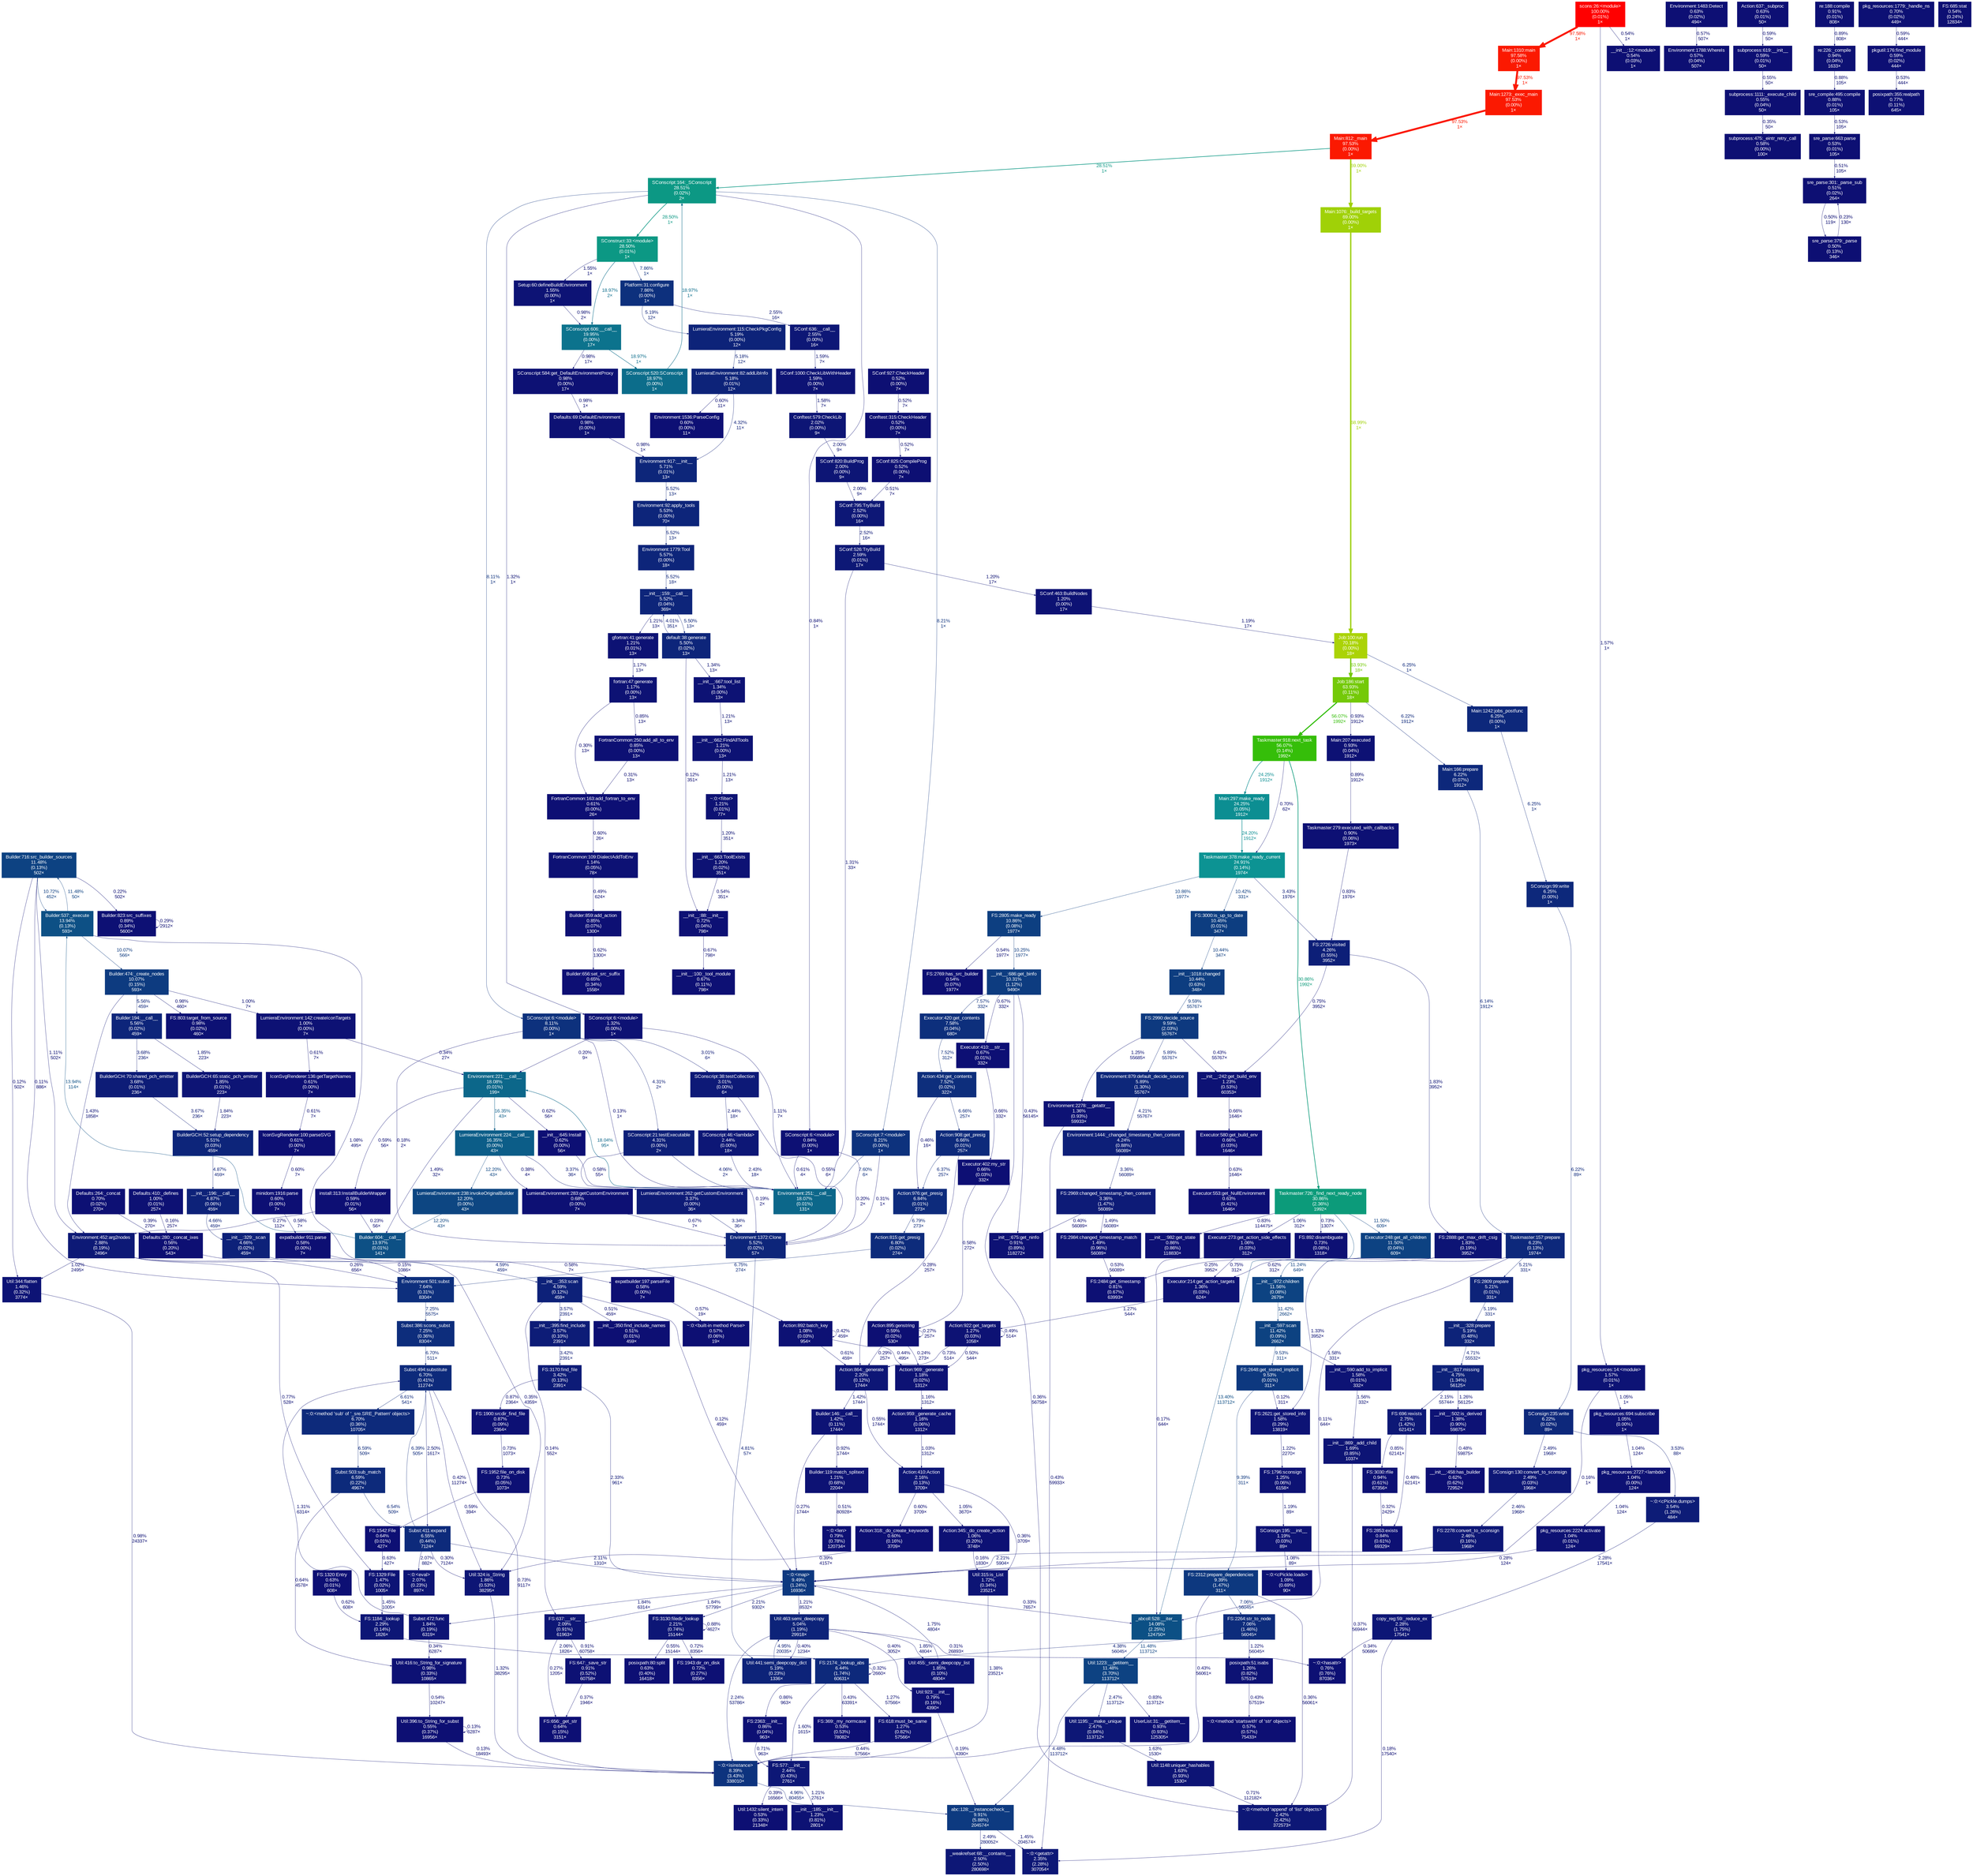 digraph {
	graph [ranksep=0.25, fontname=Arial, nodesep=0.125];
	node [fontname=Arial, style=filled, height=0, width=0, shape=box, fontcolor=white];
	edge [fontname=Arial];
	0 [color="#0d297b", fontcolor="#ffffff", fontsize="10.00", label="FS:2174:_lookup_abs\n6.44%\n(1.74%)\n60631×"];
	0 -> 0 [color="#0d0e73", label="0.32%\n2660×", arrowsize="0.35", fontsize="10.00", fontcolor="#0d0e73", labeldistance="0.50", penwidth="0.50"];
	0 -> 416 [color="#0d0f73", label="0.43%\n63391×", arrowsize="0.35", fontsize="10.00", fontcolor="#0d0f73", labeldistance="0.50", penwidth="0.50"];
	0 -> 900 [color="#0d1375", label="1.60%\n1615×", arrowsize="0.35", fontsize="10.00", fontcolor="#0d1375", labeldistance="0.50", penwidth="0.50"];
	0 -> 1024 [color="#0d1074", label="0.86%\n963×", arrowsize="0.35", fontsize="10.00", fontcolor="#0d1074", labeldistance="0.50", penwidth="0.50"];
	0 -> 1435 [color="#0d1274", label="1.27%\n57566×", arrowsize="0.35", fontsize="10.00", fontcolor="#0d1274", labeldistance="0.50", penwidth="0.50"];
	1 [color="#0d1676", fontcolor="#ffffff", fontsize="10.00", label="FS:1184:_lookup\n2.29%\n(0.14%)\n1826×"];
	1 -> 0 [color="#0d1575", label="2.06%\n1826×", arrowsize="0.35", fontsize="10.00", fontcolor="#0d1575", labeldistance="0.50", penwidth="0.50"];
	2 [color="#0d2c7c", fontcolor="#ffffff", fontsize="10.00", label="FS:2264:str_to_node\n7.06%\n(1.46%)\n56045×"];
	2 -> 0 [color="#0d2078", label="4.38%\n56045×", arrowsize="0.35", fontsize="10.00", fontcolor="#0d2078", labeldistance="0.50", penwidth="0.50"];
	2 -> 1807 [color="#0d1274", label="1.22%\n56045×", arrowsize="0.35", fontsize="10.00", fontcolor="#0d1274", labeldistance="0.50", penwidth="0.50"];
	9 [color="#0c9b7a", fontcolor="#ffffff", fontsize="10.00", label="Taskmaster:726:_find_next_ready_node\n30.86%\n(2.36%)\n1992×"];
	9 -> 367 [color="#0d1074", label="0.73%\n1307×", arrowsize="0.35", fontsize="10.00", fontcolor="#0d1074", labeldistance="0.50", penwidth="0.50"];
	9 -> 498 [color="#0d1174", label="1.06%\n312×", arrowsize="0.35", fontsize="10.00", fontcolor="#0d1174", labeldistance="0.50", penwidth="0.50"];
	9 -> 1011 [color="#0d4282", label="11.50%\n609×", arrowsize="0.35", fontsize="10.00", fontcolor="#0d4282", labeldistance="0.50", penwidth="0.50"];
	9 -> 984 [color="#0d1074", label="0.83%\n114475×", arrowsize="0.35", fontsize="10.00", fontcolor="#0d1074", labeldistance="0.50", penwidth="0.50"];
	9 -> 1060 [color="#0d4d84", label="13.40%\n113712×", arrowsize="0.37", fontsize="10.00", fontcolor="#0d4d84", labeldistance="0.54", penwidth="0.54"];
	14 [color="#0d0f73", fontcolor="#ffffff", fontsize="10.00", label="Environment:1788:WhereIs\n0.57%\n(0.04%)\n507×"];
	16 [color="#0d1274", fontcolor="#ffffff", fontsize="10.00", label="__init__:663:ToolExists\n1.20%\n(0.02%)\n351×"];
	16 -> 1212 [color="#0d0f73", label="0.54%\n351×", arrowsize="0.35", fontsize="10.00", fontcolor="#0d0f73", labeldistance="0.50", penwidth="0.50"];
	19 [color="#0d1174", fontcolor="#ffffff", fontsize="10.00", label="Action:892:batch_key\n1.08%\n(0.03%)\n954×"];
	19 -> 1099 [color="#0d0f74", label="0.61%\n459×", arrowsize="0.35", fontsize="10.00", fontcolor="#0d0f74", labeldistance="0.50", penwidth="0.50"];
	19 -> 19 [color="#0d0e73", label="0.42%\n459×", arrowsize="0.35", fontsize="10.00", fontcolor="#0d0e73", labeldistance="0.50", penwidth="0.50"];
	19 -> 380 [color="#0d0f73", label="0.44%\n495×", arrowsize="0.35", fontsize="10.00", fontcolor="#0d0f73", labeldistance="0.50", penwidth="0.50"];
	20 [color="#0d5085", fontcolor="#ffffff", fontsize="10.00", label="Builder:537:_execute\n13.94%\n(0.13%)\n593×"];
	20 -> 19 [color="#0d1174", label="1.08%\n495×", arrowsize="0.35", fontsize="10.00", fontcolor="#0d1174", labeldistance="0.50", penwidth="0.50"];
	20 -> 149 [color="#0d4282", label="11.48%\n50×", arrowsize="0.35", fontsize="10.00", fontcolor="#0d4282", labeldistance="0.50", penwidth="0.50"];
	20 -> 24 [color="#0d3b80", label="10.07%\n566×", arrowsize="0.35", fontsize="10.00", fontcolor="#0d3b80", labeldistance="0.50", penwidth="0.50"];
	21 [color="#0d2379", fontcolor="#ffffff", fontsize="10.00", label="LumieraEnvironment:115:CheckPkgConfig\n5.19%\n(0.00%)\n12×"];
	21 -> 512 [color="#0d2379", label="5.18%\n12×", arrowsize="0.35", fontsize="10.00", fontcolor="#0d2379", labeldistance="0.50", penwidth="0.50"];
	22 [color="#0d307d", fontcolor="#ffffff", fontsize="10.00", label="Platform:31:configure\n7.86%\n(0.00%)\n1×"];
	22 -> 21 [color="#0d2379", label="5.19%\n12×", arrowsize="0.35", fontsize="10.00", fontcolor="#0d2379", labeldistance="0.50", penwidth="0.50"];
	22 -> 186 [color="#0d1776", label="2.55%\n16×", arrowsize="0.35", fontsize="10.00", fontcolor="#0d1776", labeldistance="0.50", penwidth="0.50"];
	24 [color="#0d3b80", fontcolor="#ffffff", fontsize="10.00", label="Builder:474:_create_nodes\n10.07%\n(0.15%)\n593×"];
	24 -> 704 [color="#0d1174", label="1.00%\n7×", arrowsize="0.35", fontsize="10.00", fontcolor="#0d1174", labeldistance="0.50", penwidth="0.50"];
	24 -> 176 [color="#0d1174", label="0.98%\n460×", arrowsize="0.35", fontsize="10.00", fontcolor="#0d1174", labeldistance="0.50", penwidth="0.50"];
	24 -> 147 [color="#0d1375", label="1.43%\n1858×", arrowsize="0.35", fontsize="10.00", fontcolor="#0d1375", labeldistance="0.50", penwidth="0.50"];
	24 -> 346 [color="#0d257a", label="5.56%\n459×", arrowsize="0.35", fontsize="10.00", fontcolor="#0d257a", labeldistance="0.50", penwidth="0.50"];
	90 [color="#0d257a", fontcolor="#ffffff", fontsize="10.00", label="BuilderGCH:52:setup_dependency\n5.51%\n(0.03%)\n459×"];
	90 -> 592 [color="#0d2279", label="4.87%\n459×", arrowsize="0.35", fontsize="10.00", fontcolor="#0d2279", labeldistance="0.50", penwidth="0.50"];
	100 [color="#fb1901", fontcolor="#ffffff", fontsize="10.00", label="Main:812:_main\n97.53%\n(0.00%)\n1×"];
	100 -> 359 [color="#0c9884", label="28.51%\n1×", arrowsize="0.53", fontsize="10.00", fontcolor="#0c9884", labeldistance="1.14", penwidth="1.14"];
	100 -> 623 [color="#a0d107", label="69.00%\n1×", arrowsize="0.83", fontsize="10.00", fontcolor="#a0d107", labeldistance="2.76", penwidth="2.76"];
	109 [color="#0d1074", fontcolor="#ffffff", fontsize="10.00", label="Util:923:__init__\n0.79%\n(0.16%)\n4390×"];
	109 -> 720 [color="#0d0e73", label="0.19%\n4390×", arrowsize="0.35", fontsize="10.00", fontcolor="#0d0e73", labeldistance="0.50", penwidth="0.50"];
	117 [color="#0d1174", fontcolor="#ffffff", fontsize="10.00", label="FortranCommon:109:DialectAddToEnv\n1.14%\n(0.05%)\n78×"];
	117 -> 333 [color="#0d0f73", label="0.49%\n624×", arrowsize="0.35", fontsize="10.00", fontcolor="#0d0f73", labeldistance="0.50", penwidth="0.50"];
	119 [color="#0d2379", fontcolor="#ffffff", fontsize="10.00", label="Util:463:semi_deepcopy\n5.04%\n(1.19%)\n29918×"];
	119 -> 1548 [color="#0d1676", label="2.24%\n53786×", arrowsize="0.35", fontsize="10.00", fontcolor="#0d1676", labeldistance="0.50", penwidth="0.50"];
	119 -> 109 [color="#0d0e73", label="0.40%\n3052×", arrowsize="0.35", fontsize="10.00", fontcolor="#0d0e73", labeldistance="0.50", penwidth="0.50"];
	119 -> 1142 [color="#0d0e73", label="0.40%\n1234×", arrowsize="0.35", fontsize="10.00", fontcolor="#0d0e73", labeldistance="0.50", penwidth="0.50"];
	119 -> 1597 [color="#0d0e73", label="0.31%\n26893×", arrowsize="0.35", fontsize="10.00", fontcolor="#0d0e73", labeldistance="0.50", penwidth="0.50"];
	119 -> 670 [color="#0d1475", label="1.85%\n4804×", arrowsize="0.35", fontsize="10.00", fontcolor="#0d1475", labeldistance="0.50", penwidth="0.50"];
	121 [color="#0d1274", fontcolor="#ffffff", fontsize="10.00", label="gfortran:41:generate\n1.21%\n(0.01%)\n13×"];
	121 -> 501 [color="#0d1274", label="1.17%\n13×", arrowsize="0.35", fontsize="10.00", fontcolor="#0d1274", labeldistance="0.50", penwidth="0.50"];
	138 [color="#0d0f73", fontcolor="#ffffff", fontsize="10.00", label="subprocess:1111:_execute_child\n0.55%\n(0.04%)\n50×"];
	138 -> 431 [color="#0d0e73", label="0.35%\n50×", arrowsize="0.35", fontsize="10.00", fontcolor="#0d0e73", labeldistance="0.50", penwidth="0.50"];
	139 [color="#0d0f74", fontcolor="#ffffff", fontsize="10.00", label="subprocess:619:__init__\n0.59%\n(0.01%)\n50×"];
	139 -> 138 [color="#0d0f73", label="0.55%\n50×", arrowsize="0.35", fontsize="10.00", fontcolor="#0d0f73", labeldistance="0.50", penwidth="0.50"];
	141 [color="#0d257a", fontcolor="#ffffff", fontsize="10.00", label="__init__:159:__call__\n5.52%\n(0.04%)\n369×"];
	141 -> 590 [color="#0d257a", label="5.50%\n13×", arrowsize="0.35", fontsize="10.00", fontcolor="#0d257a", labeldistance="0.50", penwidth="0.50"];
	141 -> 121 [color="#0d1274", label="1.21%\n13×", arrowsize="0.35", fontsize="10.00", fontcolor="#0d1274", labeldistance="0.50", penwidth="0.50"];
	145 [color="#fb1901", fontcolor="#ffffff", fontsize="10.00", label="Main:1310:main\n97.58%\n(0.00%)\n1×"];
	145 -> 514 [color="#fb1901", label="97.53%\n1×", arrowsize="0.99", fontsize="10.00", fontcolor="#fb1901", labeldistance="3.90", penwidth="3.90"];
	147 [color="#0d1976", fontcolor="#ffffff", fontsize="10.00", label="Environment:452:arg2nodes\n2.88%\n(0.19%)\n2496×"];
	147 -> 1698 [color="#0d0e73", label="0.35%\n4359×", arrowsize="0.35", fontsize="10.00", fontcolor="#0d0e73", labeldistance="0.50", penwidth="0.50"];
	147 -> 551 [color="#0d0e73", label="0.26%\n656×", arrowsize="0.35", fontsize="10.00", fontcolor="#0d0e73", labeldistance="0.50", penwidth="0.50"];
	147 -> 1336 [color="#0d1174", label="1.02%\n2495×", arrowsize="0.35", fontsize="10.00", fontcolor="#0d1174", labeldistance="0.50", penwidth="0.50"];
	147 -> 1020 [color="#0d1074", label="0.77%\n528×", arrowsize="0.35", fontsize="10.00", fontcolor="#0d1074", labeldistance="0.50", penwidth="0.50"];
	149 [color="#0d4282", fontcolor="#ffffff", fontsize="10.00", label="Builder:716:src_builder_sources\n11.48%\n(0.13%)\n502×"];
	149 -> 551 [color="#0d0d73", label="0.11%\n886×", arrowsize="0.35", fontsize="10.00", fontcolor="#0d0d73", labeldistance="0.50", penwidth="0.50"];
	149 -> 147 [color="#0d1174", label="1.11%\n502×", arrowsize="0.35", fontsize="10.00", fontcolor="#0d1174", labeldistance="0.50", penwidth="0.50"];
	149 -> 20 [color="#0d3e81", label="10.72%\n452×", arrowsize="0.35", fontsize="10.00", fontcolor="#0d3e81", labeldistance="0.50", penwidth="0.50"];
	149 -> 1336 [color="#0d0d73", label="0.12%\n502×", arrowsize="0.35", fontsize="10.00", fontcolor="#0d0d73", labeldistance="0.50", penwidth="0.50"];
	149 -> 188 [color="#0d0e73", label="0.22%\n502×", arrowsize="0.35", fontsize="10.00", fontcolor="#0d0e73", labeldistance="0.50", penwidth="0.50"];
	151 [color="#0d0f74", fontcolor="#ffffff", fontsize="10.00", label="install:313:InstallBuilderWrapper\n0.59%\n(0.01%)\n56×"];
	151 -> 783 [color="#0d0e73", label="0.23%\n56×", arrowsize="0.35", fontsize="10.00", fontcolor="#0d0e73", labeldistance="0.50", penwidth="0.50"];
	151 -> 147 [color="#0d0e73", label="0.27%\n112×", arrowsize="0.35", fontsize="10.00", fontcolor="#0d0e73", labeldistance="0.50", penwidth="0.50"];
	168 [color="#0d3c80", fontcolor="#ffffff", fontsize="10.00", label="__init__:686:get_binfo\n10.31%\n(1.12%)\n9490×"];
	168 -> 940 [color="#0d2f7c", label="7.57%\n332×", arrowsize="0.35", fontsize="10.00", fontcolor="#0d2f7c", labeldistance="0.50", penwidth="0.50"];
	168 -> 435 [color="#0d0f74", label="0.67%\n332×", arrowsize="0.35", fontsize="10.00", fontcolor="#0d0f74", labeldistance="0.50", penwidth="0.50"];
	168 -> 1886 [color="#0d0e73", label="0.36%\n56758×", arrowsize="0.35", fontsize="10.00", fontcolor="#0d0e73", labeldistance="0.50", penwidth="0.50"];
	168 -> 414 [color="#0d0f73", label="0.43%\n56145×", arrowsize="0.35", fontsize="10.00", fontcolor="#0d0f73", labeldistance="0.50", penwidth="0.50"];
	170 [color="#0d1074", fontcolor="#ffffff", fontsize="10.00", label="sre_compile:495:compile\n0.88%\n(0.01%)\n105×"];
	170 -> 649 [color="#0d0f73", label="0.53%\n105×", arrowsize="0.35", fontsize="10.00", fontcolor="#0d0f73", labeldistance="0.50", penwidth="0.50"];
	176 [color="#0d1174", fontcolor="#ffffff", fontsize="10.00", label="FS:803:target_from_source\n0.98%\n(0.02%)\n460×"];
	180 [color="#0d2e7c", fontcolor="#ffffff", fontsize="10.00", label="Action:434:get_contents\n7.52%\n(0.02%)\n322×"];
	180 -> 1345 [color="#0d0f73", label="0.46%\n16×", arrowsize="0.35", fontsize="10.00", fontcolor="#0d0f73", labeldistance="0.50", penwidth="0.50"];
	180 -> 1550 [color="#0d2a7b", label="6.66%\n257×", arrowsize="0.35", fontsize="10.00", fontcolor="#0d2a7b", labeldistance="0.50", penwidth="0.50"];
	184 [color="#74c908", fontcolor="#ffffff", fontsize="10.00", label="Job:186:start\n63.93%\n(0.11%)\n18×"];
	184 -> 300 [color="#35be09", label="56.07%\n1992×", arrowsize="0.75", fontsize="10.00", fontcolor="#35be09", labeldistance="2.24", penwidth="2.24"];
	184 -> 246 [color="#0d1174", label="0.93%\n1912×", arrowsize="0.35", fontsize="10.00", fontcolor="#0d1174", labeldistance="0.50", penwidth="0.50"];
	184 -> 1031 [color="#0d287b", label="6.22%\n1912×", arrowsize="0.35", fontsize="10.00", fontcolor="#0d287b", labeldistance="0.50", penwidth="0.50"];
	185 [color="#0d1375", fontcolor="#ffffff", fontsize="10.00", label="SConf:1000:CheckLibWithHeader\n1.59%\n(0.00%)\n7×"];
	185 -> 774 [color="#0d1375", label="1.58%\n7×", arrowsize="0.35", fontsize="10.00", fontcolor="#0d1375", labeldistance="0.50", penwidth="0.50"];
	186 [color="#0d1776", fontcolor="#ffffff", fontsize="10.00", label="SConf:636:__call__\n2.55%\n(0.00%)\n16×"];
	186 -> 185 [color="#0d1375", label="1.59%\n7×", arrowsize="0.35", fontsize="10.00", fontcolor="#0d1375", labeldistance="0.50", penwidth="0.50"];
	188 [color="#0d1074", fontcolor="#ffffff", fontsize="10.00", label="Builder:823:src_suffixes\n0.89%\n(0.34%)\n5600×"];
	188 -> 188 [color="#0d0e73", label="0.29%\n2912×", arrowsize="0.35", fontsize="10.00", fontcolor="#0d0e73", labeldistance="0.50", penwidth="0.50"];
	202 [color="#0c6d8b", fontcolor="#ffffff", fontsize="10.00", label="SConscript:520:SConscript\n18.97%\n(0.00%)\n1×"];
	202 -> 359 [color="#0c6d8b", label="18.97%\n1×", arrowsize="0.44", fontsize="10.00", fontcolor="#0c6d8b", labeldistance="0.76", penwidth="0.76"];
	225 [color="#0d0f73", fontcolor="#ffffff", fontsize="10.00", label="__init__:12:<module>\n0.54%\n(0.03%)\n1×"];
	236 [color="#0d0f74", fontcolor="#ffffff", fontsize="10.00", label="__init__:458:has_builder\n0.62%\n(0.62%)\n72952×"];
	239 [color="#0c9393", fontcolor="#ffffff", fontsize="10.00", label="Taskmaster:378:make_ready_current\n24.91%\n(0.14%)\n1974×"];
	239 -> 1040 [color="#0d3d80", label="10.42%\n331×", arrowsize="0.35", fontsize="10.00", fontcolor="#0d3d80", labeldistance="0.50", penwidth="0.50"];
	239 -> 240 [color="#0d1b77", label="3.43%\n1976×", arrowsize="0.35", fontsize="10.00", fontcolor="#0d1b77", labeldistance="0.50", penwidth="0.50"];
	239 -> 923 [color="#0d3f81", label="10.86%\n1977×", arrowsize="0.35", fontsize="10.00", fontcolor="#0d3f81", labeldistance="0.50", penwidth="0.50"];
	240 [color="#0d1f78", fontcolor="#ffffff", fontsize="10.00", label="FS:2726:visited\n4.26%\n(0.55%)\n3952×"];
	240 -> 301 [color="#0d1074", label="0.75%\n3952×", arrowsize="0.35", fontsize="10.00", fontcolor="#0d1074", labeldistance="0.50", penwidth="0.50"];
	240 -> 790 [color="#0d1475", label="1.83%\n3952×", arrowsize="0.35", fontsize="10.00", fontcolor="#0d1475", labeldistance="0.50", penwidth="0.50"];
	242 [color="#0d4281", fontcolor="#ffffff", fontsize="10.00", label="__init__:597:scan\n11.42%\n(0.09%)\n2662×"];
	242 -> 1067 [color="#0d1375", label="1.58%\n331×", arrowsize="0.35", fontsize="10.00", fontcolor="#0d1375", labeldistance="0.50", penwidth="0.50"];
	242 -> 853 [color="#0d387f", label="9.53%\n311×", arrowsize="0.35", fontsize="10.00", fontcolor="#0d387f", labeldistance="0.50", penwidth="0.50"];
	244 [color="#0d1275", fontcolor="#ffffff", fontsize="10.00", label="__init__:502:is_derived\n1.38%\n(0.90%)\n59875×"];
	244 -> 236 [color="#0d0f73", label="0.48%\n59875×", arrowsize="0.35", fontsize="10.00", fontcolor="#0d0f73", labeldistance="0.50", penwidth="0.50"];
	245 [color="#0d3d80", fontcolor="#ffffff", fontsize="10.00", label="__init__:1018:changed\n10.44%\n(0.63%)\n348×"];
	245 -> 353 [color="#0d397f", label="9.59%\n55767×", arrowsize="0.35", fontsize="10.00", fontcolor="#0d397f", labeldistance="0.50", penwidth="0.50"];
	246 [color="#0d1174", fontcolor="#ffffff", fontsize="10.00", label="Main:207:executed\n0.93%\n(0.04%)\n1912×"];
	246 -> 938 [color="#0d1074", label="0.89%\n1912×", arrowsize="0.35", fontsize="10.00", fontcolor="#0d1074", labeldistance="0.50", penwidth="0.50"];
	250 [color="#0d257a", fontcolor="#ffffff", fontsize="10.00", label="Environment:1372:Clone\n5.52%\n(0.02%)\n57×"];
	250 -> 1142 [color="#0d2279", label="4.81%\n57×", arrowsize="0.35", fontsize="10.00", fontcolor="#0d2279", labeldistance="0.50", penwidth="0.50"];
	260 [color="#0d0f73", fontcolor="#ffffff", fontsize="10.00", label="~:0:<built-in method Parse>\n0.57%\n(0.06%)\n19×"];
	261 [color="#0d4382", fontcolor="#ffffff", fontsize="10.00", label="__init__:972:children\n11.56%\n(0.08%)\n2679×"];
	261 -> 242 [color="#0d4281", label="11.42%\n2662×", arrowsize="0.35", fontsize="10.00", fontcolor="#0d4281", labeldistance="0.50", penwidth="0.50"];
	268 [color="#0d317d", fontcolor="#ffffff", fontsize="10.00", label="SConscript:6:<module>\n8.11%\n(0.00%)\n1×"];
	268 -> 976 [color="#0d0d73", label="0.13%\n1×", arrowsize="0.35", fontsize="10.00", fontcolor="#0d0d73", labeldistance="0.50", penwidth="0.50"];
	268 -> 568 [color="#0d1f78", label="4.31%\n2×", arrowsize="0.35", fontsize="10.00", fontcolor="#0d1f78", labeldistance="0.50", penwidth="0.50"];
	268 -> 952 [color="#0d1977", label="3.01%\n6×", arrowsize="0.35", fontsize="10.00", fontcolor="#0d1977", labeldistance="0.50", penwidth="0.50"];
	268 -> 250 [color="#0d0e73", label="0.18%\n2×", arrowsize="0.35", fontsize="10.00", fontcolor="#0d0e73", labeldistance="0.50", penwidth="0.50"];
	270 [color="#0d0f74", fontcolor="#ffffff", fontsize="10.00", label="FS:1320:Entry\n0.63%\n(0.01%)\n608×"];
	270 -> 1 [color="#0d0f74", label="0.62%\n608×", arrowsize="0.35", fontsize="10.00", fontcolor="#0d0f74", labeldistance="0.50", penwidth="0.50"];
	280 [color="#0d2179", fontcolor="#ffffff", fontsize="10.00", label="__init__:353:scan\n4.59%\n(0.12%)\n459×"];
	280 -> 391 [color="#0d0d73", label="0.12%\n459×", arrowsize="0.35", fontsize="10.00", fontcolor="#0d0d73", labeldistance="0.50", penwidth="0.50"];
	280 -> 1676 [color="#0d1c77", label="3.57%\n2391×", arrowsize="0.35", fontsize="10.00", fontcolor="#0d1c77", labeldistance="0.50", penwidth="0.50"];
	280 -> 699 [color="#0d0d73", label="0.14%\n552×", arrowsize="0.35", fontsize="10.00", fontcolor="#0d0d73", labeldistance="0.50", penwidth="0.50"];
	280 -> 1119 [color="#0d0f73", label="0.51%\n459×", arrowsize="0.35", fontsize="10.00", fontcolor="#0d0f73", labeldistance="0.50", penwidth="0.50"];
	285 [color="#0c9884", fontcolor="#ffffff", fontsize="10.00", label="SConstruct:33:<module>\n28.50%\n(0.01%)\n1×"];
	285 -> 544 [color="#0c6d8b", label="18.97%\n2×", arrowsize="0.44", fontsize="10.00", fontcolor="#0c6d8b", labeldistance="0.76", penwidth="0.76"];
	285 -> 584 [color="#0d1375", label="1.55%\n1×", arrowsize="0.35", fontsize="10.00", fontcolor="#0d1375", labeldistance="0.50", penwidth="0.50"];
	285 -> 22 [color="#0d307d", label="7.86%\n1×", arrowsize="0.35", fontsize="10.00", fontcolor="#0d307d", labeldistance="0.50", penwidth="0.50"];
	294 [color="#0d1375", fontcolor="#ffffff", fontsize="10.00", label="pkg_resources:14:<module>\n1.57%\n(0.01%)\n1×"];
	294 -> 391 [color="#0d0d73", label="0.16%\n1×", arrowsize="0.35", fontsize="10.00", fontcolor="#0d0d73", labeldistance="0.50", penwidth="0.50"];
	294 -> 540 [color="#0d1174", label="1.05%\n1×", arrowsize="0.35", fontsize="10.00", fontcolor="#0d1174", labeldistance="0.50", penwidth="0.50"];
	300 [color="#35be09", fontcolor="#ffffff", fontsize="10.00", label="Taskmaster:918:next_task\n56.07%\n(0.14%)\n1992×"];
	300 -> 9 [color="#0c9b7a", label="30.86%\n1992×", arrowsize="0.56", fontsize="10.00", fontcolor="#0c9b7a", labeldistance="1.23", penwidth="1.23"];
	300 -> 1743 [color="#0c8e92", label="24.25%\n1912×", arrowsize="0.49", fontsize="10.00", fontcolor="#0c8e92", labeldistance="0.97", penwidth="0.97"];
	300 -> 239 [color="#0d1074", label="0.70%\n62×", arrowsize="0.35", fontsize="10.00", fontcolor="#0d1074", labeldistance="0.50", penwidth="0.50"];
	301 [color="#0d1274", fontcolor="#ffffff", fontsize="10.00", label="__init__:242:get_build_env\n1.23%\n(0.53%)\n60353×"];
	301 -> 905 [color="#0d0f74", label="0.66%\n1646×", arrowsize="0.35", fontsize="10.00", fontcolor="#0d0f74", labeldistance="0.50", penwidth="0.50"];
	302 [color="#0d287b", fontcolor="#ffffff", fontsize="10.00", label="Taskmaster:157:prepare\n6.23%\n(0.13%)\n1974×"];
	302 -> 1060 [color="#0d0d73", label="0.11%\n644×", arrowsize="0.35", fontsize="10.00", fontcolor="#0d0d73", labeldistance="0.50", penwidth="0.50"];
	302 -> 1112 [color="#0d0f74", label="0.62%\n312×", arrowsize="0.35", fontsize="10.00", fontcolor="#0d0f74", labeldistance="0.50", penwidth="0.50"];
	302 -> 970 [color="#0d2379", label="5.21%\n331×", arrowsize="0.35", fontsize="10.00", fontcolor="#0d2379", labeldistance="0.50", penwidth="0.50"];
	307 [color="#0d0f74", fontcolor="#ffffff", fontsize="10.00", label="pkgutil:176:find_module\n0.59%\n(0.02%)\n444×"];
	307 -> 696 [color="#0d0f73", label="0.53%\n444×", arrowsize="0.35", fontsize="10.00", fontcolor="#0d0f73", labeldistance="0.50", penwidth="0.50"];
	311 [color="#0d0f74", fontcolor="#ffffff", fontsize="10.00", label="FS:656:_get_str\n0.64%\n(0.15%)\n3151×"];
	313 [color="#0d2179", fontcolor="#ffffff", fontsize="10.00", label="__init__:817:missing\n4.75%\n(1.34%)\n56125×"];
	313 -> 1168 [color="#0d1675", label="2.15%\n55744×", arrowsize="0.35", fontsize="10.00", fontcolor="#0d1675", labeldistance="0.50", penwidth="0.50"];
	313 -> 244 [color="#0d1274", label="1.26%\n56125×", arrowsize="0.35", fontsize="10.00", fontcolor="#0d1274", labeldistance="0.50", penwidth="0.50"];
	328 [color="#0d387f", fontcolor="#ffffff", fontsize="10.00", label="FS:2312:prepare_dependencies\n9.39%\n(1.47%)\n311×"];
	328 -> 2 [color="#0d2c7c", label="7.06%\n56045×", arrowsize="0.35", fontsize="10.00", fontcolor="#0d2c7c", labeldistance="0.50", penwidth="0.50"];
	328 -> 1548 [color="#0d0f73", label="0.43%\n56061×", arrowsize="0.35", fontsize="10.00", fontcolor="#0d0f73", labeldistance="0.50", penwidth="0.50"];
	328 -> 1886 [color="#0d0e73", label="0.36%\n56061×", arrowsize="0.35", fontsize="10.00", fontcolor="#0d0e73", labeldistance="0.50", penwidth="0.50"];
	333 [color="#0d1074", fontcolor="#ffffff", fontsize="10.00", label="Builder:859:add_action\n0.85%\n(0.07%)\n1300×"];
	333 -> 1163 [color="#0d0f74", label="0.62%\n1300×", arrowsize="0.35", fontsize="10.00", fontcolor="#0d0f74", labeldistance="0.50", penwidth="0.50"];
	335 [color="#0d1876", fontcolor="#ffffff", fontsize="10.00", label="SConf:526:TryBuild\n2.59%\n(0.01%)\n17×"];
	335 -> 360 [color="#0d1274", label="1.20%\n17×", arrowsize="0.35", fontsize="10.00", fontcolor="#0d1274", labeldistance="0.50", penwidth="0.50"];
	335 -> 976 [color="#0d1274", label="1.31%\n33×", arrowsize="0.35", fontsize="10.00", fontcolor="#0d1274", labeldistance="0.50", penwidth="0.50"];
	341 [color="#0d2d7c", fontcolor="#ffffff", fontsize="10.00", label="Subst:386:scons_subst\n7.25%\n(0.36%)\n8304×"];
	341 -> 1370 [color="#0d2a7b", label="6.70%\n511×", arrowsize="0.35", fontsize="10.00", fontcolor="#0d2a7b", labeldistance="0.50", penwidth="0.50"];
	346 [color="#0d257a", fontcolor="#ffffff", fontsize="10.00", label="Builder:194:__call__\n5.56%\n(0.02%)\n459×"];
	346 -> 888 [color="#0d1c77", label="3.68%\n236×", arrowsize="0.35", fontsize="10.00", fontcolor="#0d1c77", labeldistance="0.50", penwidth="0.50"];
	346 -> 889 [color="#0d1475", label="1.85%\n223×", arrowsize="0.35", fontsize="10.00", fontcolor="#0d1475", labeldistance="0.50", penwidth="0.50"];
	353 [color="#0d397f", fontcolor="#ffffff", fontsize="10.00", label="FS:2990:decide_source\n9.59%\n(2.03%)\n55767×"];
	353 -> 523 [color="#0d277a", label="5.89%\n55767×", arrowsize="0.35", fontsize="10.00", fontcolor="#0d277a", labeldistance="0.50", penwidth="0.50"];
	353 -> 301 [color="#0d0f73", label="0.43%\n55767×", arrowsize="0.35", fontsize="10.00", fontcolor="#0d0f73", labeldistance="0.50", penwidth="0.50"];
	353 -> 726 [color="#0d1274", label="1.25%\n55685×", arrowsize="0.35", fontsize="10.00", fontcolor="#0d1274", labeldistance="0.50", penwidth="0.50"];
	355 [color="#ff0000", fontcolor="#ffffff", fontsize="10.00", label="scons:26:<module>\n100.00%\n(0.01%)\n1×"];
	355 -> 225 [color="#0d0f73", label="0.54%\n1×", arrowsize="0.35", fontsize="10.00", fontcolor="#0d0f73", labeldistance="0.50", penwidth="0.50"];
	355 -> 294 [color="#0d1375", label="1.57%\n1×", arrowsize="0.35", fontsize="10.00", fontcolor="#0d1375", labeldistance="0.50", penwidth="0.50"];
	355 -> 145 [color="#fb1901", label="97.58%\n1×", arrowsize="0.99", fontsize="10.00", fontcolor="#fb1901", labeldistance="3.90", penwidth="3.90"];
	359 [color="#0c9884", fontcolor="#ffffff", fontsize="10.00", label="SConscript:164:_SConscript\n28.51%\n(0.02%)\n2×"];
	359 -> 268 [color="#0d317d", label="8.11%\n1×", arrowsize="0.35", fontsize="10.00", fontcolor="#0d317d", labeldistance="0.50", penwidth="0.50"];
	359 -> 285 [color="#0c9884", label="28.50%\n1×", arrowsize="0.53", fontsize="10.00", fontcolor="#0c9884", labeldistance="1.14", penwidth="1.14"];
	359 -> 582 [color="#0d1074", label="0.84%\n1×", arrowsize="0.35", fontsize="10.00", fontcolor="#0d1074", labeldistance="0.50", penwidth="0.50"];
	359 -> 581 [color="#0d327d", label="8.21%\n1×", arrowsize="0.35", fontsize="10.00", fontcolor="#0d327d", labeldistance="0.50", penwidth="0.50"];
	359 -> 583 [color="#0d1274", label="1.32%\n1×", arrowsize="0.35", fontsize="10.00", fontcolor="#0d1274", labeldistance="0.50", penwidth="0.50"];
	360 [color="#0d1274", fontcolor="#ffffff", fontsize="10.00", label="SConf:463:BuildNodes\n1.20%\n(0.00%)\n17×"];
	360 -> 1179 [color="#0d1274", label="1.19%\n17×", arrowsize="0.35", fontsize="10.00", fontcolor="#0d1274", labeldistance="0.50", penwidth="0.50"];
	367 [color="#0d1074", fontcolor="#ffffff", fontsize="10.00", label="FS:892:disambiguate\n0.73%\n(0.08%)\n1318×"];
	379 [color="#0d1274", fontcolor="#ffffff", fontsize="10.00", label="Action:959:_generate_cache\n1.16%\n(0.06%)\n1312×"];
	379 -> 805 [color="#0d1174", label="1.03%\n1312×", arrowsize="0.35", fontsize="10.00", fontcolor="#0d1174", labeldistance="0.50", penwidth="0.50"];
	380 [color="#0d1274", fontcolor="#ffffff", fontsize="10.00", label="Action:969:_generate\n1.18%\n(0.02%)\n1312×"];
	380 -> 379 [color="#0d1274", label="1.16%\n1312×", arrowsize="0.35", fontsize="10.00", fontcolor="#0d1274", labeldistance="0.50", penwidth="0.50"];
	386 [color="#0d1274", fontcolor="#ffffff", fontsize="10.00", label="__init__:185:__init__\n1.23%\n(0.81%)\n2801×"];
	390 [color="#0d1676", fontcolor="#ffffff", fontsize="10.00", label="FS:3130:filedir_lookup\n2.21%\n(0.74%)\n15144×"];
	390 -> 482 [color="#0d0f73", label="0.55%\n15144×", arrowsize="0.35", fontsize="10.00", fontcolor="#0d0f73", labeldistance="0.50", penwidth="0.50"];
	390 -> 390 [color="#0d1074", label="0.88%\n4627×", arrowsize="0.35", fontsize="10.00", fontcolor="#0d1074", labeldistance="0.50", penwidth="0.50"];
	390 -> 1432 [color="#0d1074", label="0.72%\n8356×", arrowsize="0.35", fontsize="10.00", fontcolor="#0d1074", labeldistance="0.50", penwidth="0.50"];
	391 [color="#0d387f", fontcolor="#ffffff", fontsize="10.00", label="~:0:<map>\n9.49%\n(1.24%)\n16936×"];
	391 -> 390 [color="#0d1676", label="2.21%\n9302×", arrowsize="0.35", fontsize="10.00", fontcolor="#0d1676", labeldistance="0.50", penwidth="0.50"];
	391 -> 1060 [color="#0d0e73", label="0.33%\n7657×", arrowsize="0.35", fontsize="10.00", fontcolor="#0d0e73", labeldistance="0.50", penwidth="0.50"];
	391 -> 699 [color="#0d1475", label="1.84%\n57799×", arrowsize="0.35", fontsize="10.00", fontcolor="#0d1475", labeldistance="0.50", penwidth="0.50"];
	391 -> 872 [color="#0d1475", label="1.84%\n6314×", arrowsize="0.35", fontsize="10.00", fontcolor="#0d1475", labeldistance="0.50", penwidth="0.50"];
	391 -> 119 [color="#0d1274", label="1.21%\n8532×", arrowsize="0.35", fontsize="10.00", fontcolor="#0d1274", labeldistance="0.50", penwidth="0.50"];
	396 [color="#0d0f73", fontcolor="#ffffff", fontsize="10.00", label="SConf:927:CheckHeader\n0.52%\n(0.00%)\n7×"];
	396 -> 773 [color="#0d0f73", label="0.52%\n7×", arrowsize="0.35", fontsize="10.00", fontcolor="#0d0f73", labeldistance="0.50", penwidth="0.50"];
	402 [color="#0d1174", fontcolor="#ffffff", fontsize="10.00", label="Util:416:to_String_for_signature\n0.98%\n(0.33%)\n10865×"];
	402 -> 870 [color="#0d0f73", label="0.54%\n10247×", arrowsize="0.35", fontsize="10.00", fontcolor="#0d0f73", labeldistance="0.50", penwidth="0.50"];
	414 [color="#0d1174", fontcolor="#ffffff", fontsize="10.00", label="__init__:675:get_ninfo\n0.91%\n(0.89%)\n118272×"];
	416 [color="#0d0f73", fontcolor="#ffffff", fontsize="10.00", label="FS:369:_my_normcase\n0.53%\n(0.53%)\n78082×"];
	417 [color="#0d1174", fontcolor="#ffffff", fontsize="10.00", label="FS:3030:rfile\n0.94%\n(0.61%)\n67356×"];
	417 -> 1268 [color="#0d0e73", label="0.32%\n2429×", arrowsize="0.35", fontsize="10.00", fontcolor="#0d0e73", labeldistance="0.50", penwidth="0.50"];
	420 [color="#0d1074", fontcolor="#ffffff", fontsize="10.00", label="FS:1900:srcdir_find_file\n0.87%\n(0.09%)\n2364×"];
	420 -> 1174 [color="#0d1074", label="0.73%\n1073×", arrowsize="0.35", fontsize="10.00", fontcolor="#0d1074", labeldistance="0.50", penwidth="0.50"];
	431 [color="#0d0f73", fontcolor="#ffffff", fontsize="10.00", label="subprocess:475:_eintr_retry_call\n0.58%\n(0.00%)\n100×"];
	434 [color="#0d0f74", fontcolor="#ffffff", fontsize="10.00", label="Executor:402:my_str\n0.66%\n(0.03%)\n332×"];
	434 -> 913 [color="#0d0f73", label="0.58%\n272×", arrowsize="0.35", fontsize="10.00", fontcolor="#0d0f73", labeldistance="0.50", penwidth="0.50"];
	435 [color="#0d0f74", fontcolor="#ffffff", fontsize="10.00", label="Executor:410:__str__\n0.67%\n(0.01%)\n332×"];
	435 -> 434 [color="#0d0f74", label="0.66%\n332×", arrowsize="0.35", fontsize="10.00", fontcolor="#0d0f74", labeldistance="0.50", penwidth="0.50"];
	437 [color="#0d1074", fontcolor="#ffffff", fontsize="10.00", label="pkg_resources:1779:_handle_ns\n0.70%\n(0.02%)\n449×"];
	437 -> 307 [color="#0d0f74", label="0.59%\n444×", arrowsize="0.35", fontsize="10.00", fontcolor="#0d0f74", labeldistance="0.50", penwidth="0.50"];
	441 [color="#0d1274", fontcolor="#ffffff", fontsize="10.00", label="~:0:<filter>\n1.21%\n(0.01%)\n77×"];
	441 -> 16 [color="#0d1274", label="1.20%\n351×", arrowsize="0.35", fontsize="10.00", fontcolor="#0d1274", labeldistance="0.50", penwidth="0.50"];
	456 [color="#0c678a", fontcolor="#ffffff", fontsize="10.00", label="Environment:221:__call__\n18.08%\n(0.01%)\n199×"];
	456 -> 550 [color="#0c5d88", label="16.35%\n43×", arrowsize="0.40", fontsize="10.00", fontcolor="#0c5d88", labeldistance="0.65", penwidth="0.65"];
	456 -> 977 [color="#0d0f74", label="0.62%\n56×", arrowsize="0.35", fontsize="10.00", fontcolor="#0d0f74", labeldistance="0.50", penwidth="0.50"];
	456 -> 783 [color="#0d1375", label="1.49%\n32×", arrowsize="0.35", fontsize="10.00", fontcolor="#0d1375", labeldistance="0.50", penwidth="0.50"];
	456 -> 151 [color="#0d0f74", label="0.59%\n56×", arrowsize="0.35", fontsize="10.00", fontcolor="#0d0f74", labeldistance="0.50", penwidth="0.50"];
	466 [color="#0d1776", fontcolor="#ffffff", fontsize="10.00", label="SConf:795:TryBuild\n2.52%\n(0.00%)\n16×"];
	466 -> 335 [color="#0d1776", label="2.52%\n16×", arrowsize="0.35", fontsize="10.00", fontcolor="#0d1776", labeldistance="0.50", penwidth="0.50"];
	475 [color="#0d257a", fontcolor="#ffffff", fontsize="10.00", label="Environment:1779:Tool\n5.57%\n(0.00%)\n18×"];
	475 -> 141 [color="#0d257a", label="5.52%\n18×", arrowsize="0.35", fontsize="10.00", fontcolor="#0d257a", labeldistance="0.50", penwidth="0.50"];
	477 [color="#0d257a", fontcolor="#ffffff", fontsize="10.00", label="Environment:92:apply_tools\n5.53%\n(0.00%)\n70×"];
	477 -> 475 [color="#0d257a", label="5.52%\n13×", arrowsize="0.35", fontsize="10.00", fontcolor="#0d257a", labeldistance="0.50", penwidth="0.50"];
	480 [color="#0d1174", fontcolor="#ffffff", fontsize="10.00", label="Action:345:_do_create_action\n1.06%\n(0.20%)\n3748×"];
	480 -> 1696 [color="#0d0d73", label="0.16%\n1830×", arrowsize="0.35", fontsize="10.00", fontcolor="#0d0d73", labeldistance="0.50", penwidth="0.50"];
	482 [color="#0d0f74", fontcolor="#ffffff", fontsize="10.00", label="posixpath:80:split\n0.63%\n(0.40%)\n16418×"];
	497 [color="#0d1776", fontcolor="#ffffff", fontsize="10.00", label="~:0:<getattr>\n2.35%\n(2.28%)\n307054×"];
	498 [color="#0d1174", fontcolor="#ffffff", fontsize="10.00", label="Executor:273:get_action_side_effects\n1.06%\n(0.03%)\n312×"];
	498 -> 1112 [color="#0d1074", label="0.75%\n312×", arrowsize="0.35", fontsize="10.00", fontcolor="#0d1074", labeldistance="0.50", penwidth="0.50"];
	498 -> 1060 [color="#0d0d73", label="0.17%\n644×", arrowsize="0.35", fontsize="10.00", fontcolor="#0d0d73", labeldistance="0.50", penwidth="0.50"];
	501 [color="#0d1274", fontcolor="#ffffff", fontsize="10.00", label="fortran:47:generate\n1.17%\n(0.00%)\n13×"];
	501 -> 779 [color="#0d1074", label="0.85%\n13×", arrowsize="0.35", fontsize="10.00", fontcolor="#0d1074", labeldistance="0.50", penwidth="0.50"];
	501 -> 1054 [color="#0d0e73", label="0.30%\n13×", arrowsize="0.35", fontsize="10.00", fontcolor="#0d0e73", labeldistance="0.50", penwidth="0.50"];
	512 [color="#0d2379", fontcolor="#ffffff", fontsize="10.00", label="LumieraEnvironment:82:addLibInfo\n5.18%\n(0.01%)\n12×"];
	512 -> 553 [color="#0d0f74", label="0.60%\n11×", arrowsize="0.35", fontsize="10.00", fontcolor="#0d0f74", labeldistance="0.50", penwidth="0.50"];
	512 -> 604 [color="#0d1f78", label="4.32%\n11×", arrowsize="0.35", fontsize="10.00", fontcolor="#0d1f78", labeldistance="0.50", penwidth="0.50"];
	514 [color="#fb1901", fontcolor="#ffffff", fontsize="10.00", label="Main:1273:_exec_main\n97.53%\n(0.00%)\n1×"];
	514 -> 100 [color="#fb1901", label="97.53%\n1×", arrowsize="0.99", fontsize="10.00", fontcolor="#fb1901", labeldistance="3.90", penwidth="3.90"];
	516 [color="#0d1174", fontcolor="#ffffff", fontsize="10.00", label="~:0:<cPickle.loads>\n1.09%\n(0.69%)\n90×"];
	519 [color="#0d1274", fontcolor="#ffffff", fontsize="10.00", label="__init__:667:tool_list\n1.34%\n(0.00%)\n13×"];
	519 -> 1716 [color="#0d1274", label="1.21%\n13×", arrowsize="0.35", fontsize="10.00", fontcolor="#0d1274", labeldistance="0.50", penwidth="0.50"];
	522 [color="#0d1f78", fontcolor="#ffffff", fontsize="10.00", label="Environment:1444:_changed_timestamp_then_content\n4.24%\n(0.88%)\n56089×"];
	522 -> 657 [color="#0d1b77", label="3.36%\n56089×", arrowsize="0.35", fontsize="10.00", fontcolor="#0d1b77", labeldistance="0.50", penwidth="0.50"];
	523 [color="#0d277a", fontcolor="#ffffff", fontsize="10.00", label="Environment:879:default_decide_source\n5.89%\n(1.30%)\n55767×"];
	523 -> 522 [color="#0d1f78", label="4.21%\n55767×", arrowsize="0.35", fontsize="10.00", fontcolor="#0d1f78", labeldistance="0.50", penwidth="0.50"];
	533 [color="#0d0f73", fontcolor="#ffffff", fontsize="10.00", label="SConf:825:CompileProg\n0.52%\n(0.00%)\n7×"];
	533 -> 466 [color="#0d0f73", label="0.51%\n7×", arrowsize="0.35", fontsize="10.00", fontcolor="#0d0f73", labeldistance="0.50", penwidth="0.50"];
	534 [color="#0d1575", fontcolor="#ffffff", fontsize="10.00", label="SConf:820:BuildProg\n2.00%\n(0.00%)\n9×"];
	534 -> 466 [color="#0d1575", label="2.00%\n9×", arrowsize="0.35", fontsize="10.00", fontcolor="#0d1575", labeldistance="0.50", penwidth="0.50"];
	540 [color="#0d1174", fontcolor="#ffffff", fontsize="10.00", label="pkg_resources:694:subscribe\n1.05%\n(0.00%)\n1×"];
	540 -> 1189 [color="#0d1174", label="1.04%\n124×", arrowsize="0.35", fontsize="10.00", fontcolor="#0d1174", labeldistance="0.50", penwidth="0.50"];
	544 [color="#0c738d", fontcolor="#ffffff", fontsize="10.00", label="SConscript:606:__call__\n19.95%\n(0.00%)\n17×"];
	544 -> 202 [color="#0c6d8b", label="18.97%\n1×", arrowsize="0.44", fontsize="10.00", fontcolor="#0c6d8b", labeldistance="0.76", penwidth="0.76"];
	544 -> 1006 [color="#0d1174", label="0.98%\n17×", arrowsize="0.35", fontsize="10.00", fontcolor="#0d1174", labeldistance="0.50", penwidth="0.50"];
	549 [color="#0d4682", fontcolor="#ffffff", fontsize="10.00", label="LumieraEnvironment:238:invokeOriginalBuilder\n12.20%\n(0.00%)\n43×"];
	549 -> 783 [color="#0d4682", label="12.20%\n43×", arrowsize="0.35", fontsize="10.00", fontcolor="#0d4682", labeldistance="0.50", penwidth="0.50"];
	550 [color="#0c5d88", fontcolor="#ffffff", fontsize="10.00", label="LumieraEnvironment:224:__call__\n16.35%\n(0.00%)\n43×"];
	550 -> 549 [color="#0d4682", label="12.20%\n43×", arrowsize="0.35", fontsize="10.00", fontcolor="#0d4682", labeldistance="0.50", penwidth="0.50"];
	550 -> 951 [color="#0d0e73", label="0.38%\n4×", arrowsize="0.35", fontsize="10.00", fontcolor="#0d0e73", labeldistance="0.50", penwidth="0.50"];
	550 -> 953 [color="#0d1b77", label="3.37%\n36×", arrowsize="0.35", fontsize="10.00", fontcolor="#0d1b77", labeldistance="0.50", penwidth="0.50"];
	551 [color="#0d2f7d", fontcolor="#ffffff", fontsize="10.00", label="Environment:501:subst\n7.64%\n(0.31%)\n8304×"];
	551 -> 341 [color="#0d2d7c", label="7.25%\n5575×", arrowsize="0.35", fontsize="10.00", fontcolor="#0d2d7c", labeldistance="0.50", penwidth="0.50"];
	553 [color="#0d0f74", fontcolor="#ffffff", fontsize="10.00", label="Environment:1536:ParseConfig\n0.60%\n(0.00%)\n11×"];
	558 [color="#0d2b7b", fontcolor="#ffffff", fontsize="10.00", label="Action:815:get_presig\n6.80%\n(0.02%)\n274×"];
	558 -> 551 [color="#0d2b7b", label="6.75%\n274×", arrowsize="0.35", fontsize="10.00", fontcolor="#0d2b7b", labeldistance="0.50", penwidth="0.50"];
	561 [color="#0d0f73", fontcolor="#ffffff", fontsize="10.00", label="Defaults:280:_concat_ixes\n0.56%\n(0.20%)\n543×"];
	561 -> 551 [color="#0d0d73", label="0.15%\n1086×", arrowsize="0.35", fontsize="10.00", fontcolor="#0d0d73", labeldistance="0.50", penwidth="0.50"];
	568 [color="#0d1f78", fontcolor="#ffffff", fontsize="10.00", label="SConscript:21:testExecutable\n4.31%\n(0.00%)\n2×"];
	568 -> 976 [color="#0d1e78", label="4.06%\n2×", arrowsize="0.35", fontsize="10.00", fontcolor="#0d1e78", labeldistance="0.50", penwidth="0.50"];
	568 -> 250 [color="#0d0e73", label="0.19%\n2×", arrowsize="0.35", fontsize="10.00", fontcolor="#0d0e73", labeldistance="0.50", penwidth="0.50"];
	573 [color="#0d0f73", fontcolor="#ffffff", fontsize="10.00", label="expatbuilder:197:parseFile\n0.58%\n(0.00%)\n7×"];
	573 -> 260 [color="#0d0f73", label="0.57%\n19×", arrowsize="0.35", fontsize="10.00", fontcolor="#0d0f73", labeldistance="0.50", penwidth="0.50"];
	581 [color="#0d327d", fontcolor="#ffffff", fontsize="10.00", label="SConscript:7:<module>\n8.21%\n(0.00%)\n1×"];
	581 -> 976 [color="#0d2f7d", label="7.60%\n6×", arrowsize="0.35", fontsize="10.00", fontcolor="#0d2f7d", labeldistance="0.50", penwidth="0.50"];
	581 -> 250 [color="#0d0e73", label="0.31%\n1×", arrowsize="0.35", fontsize="10.00", fontcolor="#0d0e73", labeldistance="0.50", penwidth="0.50"];
	582 [color="#0d1074", fontcolor="#ffffff", fontsize="10.00", label="SConscript:6:<module>\n0.84%\n(0.00%)\n1×"];
	582 -> 976 [color="#0d0f74", label="0.61%\n4×", arrowsize="0.35", fontsize="10.00", fontcolor="#0d0f74", labeldistance="0.50", penwidth="0.50"];
	582 -> 250 [color="#0d0e73", label="0.20%\n2×", arrowsize="0.35", fontsize="10.00", fontcolor="#0d0e73", labeldistance="0.50", penwidth="0.50"];
	583 [color="#0d1274", fontcolor="#ffffff", fontsize="10.00", label="SConscript:6:<module>\n1.32%\n(0.00%)\n1×"];
	583 -> 456 [color="#0d0e73", label="0.20%\n9×", arrowsize="0.35", fontsize="10.00", fontcolor="#0d0e73", labeldistance="0.50", penwidth="0.50"];
	583 -> 976 [color="#0d1174", label="1.11%\n7×", arrowsize="0.35", fontsize="10.00", fontcolor="#0d1174", labeldistance="0.50", penwidth="0.50"];
	584 [color="#0d1375", fontcolor="#ffffff", fontsize="10.00", label="Setup:60:defineBuildEnvironment\n1.55%\n(0.00%)\n1×"];
	584 -> 544 [color="#0d1174", label="0.98%\n2×", arrowsize="0.35", fontsize="10.00", fontcolor="#0d1174", labeldistance="0.50", penwidth="0.50"];
	590 [color="#0d257a", fontcolor="#ffffff", fontsize="10.00", label="default:38:generate\n5.50%\n(0.02%)\n13×"];
	590 -> 1212 [color="#0d0d73", label="0.12%\n351×", arrowsize="0.35", fontsize="10.00", fontcolor="#0d0d73", labeldistance="0.50", penwidth="0.50"];
	590 -> 141 [color="#0d1e78", label="4.01%\n351×", arrowsize="0.35", fontsize="10.00", fontcolor="#0d1e78", labeldistance="0.50", penwidth="0.50"];
	590 -> 519 [color="#0d1274", label="1.34%\n13×", arrowsize="0.35", fontsize="10.00", fontcolor="#0d1274", labeldistance="0.50", penwidth="0.50"];
	591 [color="#0d2179", fontcolor="#ffffff", fontsize="10.00", label="__init__:329:_scan\n4.66%\n(0.02%)\n459×"];
	591 -> 280 [color="#0d2179", label="4.59%\n459×", arrowsize="0.35", fontsize="10.00", fontcolor="#0d2179", labeldistance="0.50", penwidth="0.50"];
	592 [color="#0d2279", fontcolor="#ffffff", fontsize="10.00", label="__init__:196:__call__\n4.87%\n(0.06%)\n459×"];
	592 -> 591 [color="#0d2179", label="4.66%\n459×", arrowsize="0.35", fontsize="10.00", fontcolor="#0d2179", labeldistance="0.50", penwidth="0.50"];
	604 [color="#0d267a", fontcolor="#ffffff", fontsize="10.00", label="Environment:917:__init__\n5.71%\n(0.01%)\n13×"];
	604 -> 477 [color="#0d257a", label="5.52%\n13×", arrowsize="0.35", fontsize="10.00", fontcolor="#0d257a", labeldistance="0.50", penwidth="0.50"];
	616 [color="#0d0f73", fontcolor="#ffffff", fontsize="10.00", label="sre_parse:379:_parse\n0.50%\n(0.13%)\n346×"];
	616 -> 648 [color="#0d0e73", label="0.23%\n130×", arrowsize="0.35", fontsize="10.00", fontcolor="#0d0e73", labeldistance="0.50", penwidth="0.50"];
	623 [color="#a0d107", fontcolor="#ffffff", fontsize="10.00", label="Main:1076:_build_targets\n69.00%\n(0.00%)\n1×"];
	623 -> 1179 [color="#a0d107", label="68.99%\n1×", arrowsize="0.83", fontsize="10.00", fontcolor="#a0d107", labeldistance="2.76", penwidth="2.76"];
	648 [color="#0d0f73", fontcolor="#ffffff", fontsize="10.00", label="sre_parse:301:_parse_sub\n0.51%\n(0.02%)\n264×"];
	648 -> 616 [color="#0d0f73", label="0.50%\n119×", arrowsize="0.35", fontsize="10.00", fontcolor="#0d0f73", labeldistance="0.50", penwidth="0.50"];
	649 [color="#0d0f73", fontcolor="#ffffff", fontsize="10.00", label="sre_parse:663:parse\n0.53%\n(0.01%)\n105×"];
	649 -> 648 [color="#0d0f73", label="0.51%\n105×", arrowsize="0.35", fontsize="10.00", fontcolor="#0d0f73", labeldistance="0.50", penwidth="0.50"];
	656 [color="#0d1375", fontcolor="#ffffff", fontsize="10.00", label="FS:2984:changed_timestamp_match\n1.49%\n(0.96%)\n56089×"];
	656 -> 1170 [color="#0d0f73", label="0.53%\n56089×", arrowsize="0.35", fontsize="10.00", fontcolor="#0d0f73", labeldistance="0.50", penwidth="0.50"];
	657 [color="#0d1b77", fontcolor="#ffffff", fontsize="10.00", label="FS:2969:changed_timestamp_then_content\n3.36%\n(1.47%)\n56089×"];
	657 -> 656 [color="#0d1375", label="1.49%\n56089×", arrowsize="0.35", fontsize="10.00", fontcolor="#0d1375", labeldistance="0.50", penwidth="0.50"];
	657 -> 414 [color="#0d0e73", label="0.40%\n56089×", arrowsize="0.35", fontsize="10.00", fontcolor="#0d0e73", labeldistance="0.50", penwidth="0.50"];
	662 [color="#0d1776", fontcolor="#ffffff", fontsize="10.00", label="FS:2278:convert_to_sconsign\n2.46%\n(0.16%)\n1968×"];
	662 -> 391 [color="#0d1676", label="2.21%\n5904×", arrowsize="0.35", fontsize="10.00", fontcolor="#0d1676", labeldistance="0.50", penwidth="0.50"];
	663 [color="#0d2a7b", fontcolor="#ffffff", fontsize="10.00", label="Subst:411:expand\n6.55%\n(0.44%)\n7124×"];
	663 -> 1698 [color="#0d0e73", label="0.30%\n7124×", arrowsize="0.35", fontsize="10.00", fontcolor="#0d0e73", labeldistance="0.50", penwidth="0.50"];
	663 -> 391 [color="#0d1675", label="2.11%\n1310×", arrowsize="0.35", fontsize="10.00", fontcolor="#0d1675", labeldistance="0.50", penwidth="0.50"];
	663 -> 1654 [color="#0d1575", label="2.07%\n882×", arrowsize="0.35", fontsize="10.00", fontcolor="#0d1575", labeldistance="0.50", penwidth="0.50"];
	663 -> 1370 [color="#0d297b", label="6.39%\n505×", arrowsize="0.35", fontsize="10.00", fontcolor="#0d297b", labeldistance="0.50", penwidth="0.50"];
	665 [color="#0d1174", fontcolor="#ffffff", fontsize="10.00", label="pkg_resources:2224:activate\n1.04%\n(0.01%)\n124×"];
	665 -> 391 [color="#0d0e73", label="0.28%\n124×", arrowsize="0.35", fontsize="10.00", fontcolor="#0d0e73", labeldistance="0.50", penwidth="0.50"];
	670 [color="#0d1475", fontcolor="#ffffff", fontsize="10.00", label="Util:455:_semi_deepcopy_list\n1.85%\n(0.10%)\n4804×"];
	670 -> 391 [color="#0d1475", label="1.75%\n4804×", arrowsize="0.35", fontsize="10.00", fontcolor="#0d1475", labeldistance="0.50", penwidth="0.50"];
	671 [color="#0d1375", fontcolor="#ffffff", fontsize="10.00", label="Builder:146:__call__\n1.42%\n(0.11%)\n1744×"];
	671 -> 766 [color="#0d1174", label="0.92%\n1744×", arrowsize="0.35", fontsize="10.00", fontcolor="#0d1174", labeldistance="0.50", penwidth="0.50"];
	671 -> 391 [color="#0d0e73", label="0.27%\n1744×", arrowsize="0.35", fontsize="10.00", fontcolor="#0d0e73", labeldistance="0.50", penwidth="0.50"];
	672 [color="#0d1b77", fontcolor="#ffffff", fontsize="10.00", label="FS:3170:find_file\n3.42%\n(0.13%)\n2391×"];
	672 -> 420 [color="#0d1074", label="0.87%\n2364×", arrowsize="0.35", fontsize="10.00", fontcolor="#0d1074", labeldistance="0.50", penwidth="0.50"];
	672 -> 391 [color="#0d1776", label="2.33%\n961×", arrowsize="0.35", fontsize="10.00", fontcolor="#0d1776", labeldistance="0.50", penwidth="0.50"];
	696 [color="#0d1074", fontcolor="#ffffff", fontsize="10.00", label="posixpath:355:realpath\n0.77%\n(0.11%)\n645×"];
	697 [color="#0d0f74", fontcolor="#ffffff", fontsize="10.00", label="minidom:1916:parse\n0.60%\n(0.00%)\n7×"];
	697 -> 907 [color="#0d0f73", label="0.58%\n7×", arrowsize="0.35", fontsize="10.00", fontcolor="#0d0f73", labeldistance="0.50", penwidth="0.50"];
	699 [color="#0d1675", fontcolor="#ffffff", fontsize="10.00", label="FS:637:__str__\n2.09%\n(0.91%)\n61963×"];
	699 -> 931 [color="#0d1174", label="0.91%\n60758×", arrowsize="0.35", fontsize="10.00", fontcolor="#0d1174", labeldistance="0.50", penwidth="0.50"];
	699 -> 311 [color="#0d0e73", label="0.27%\n1205×", arrowsize="0.35", fontsize="10.00", fontcolor="#0d0e73", labeldistance="0.50", penwidth="0.50"];
	704 [color="#0d1174", fontcolor="#ffffff", fontsize="10.00", label="LumieraEnvironment:142:createIconTargets\n1.00%\n(0.00%)\n7×"];
	704 -> 456 [color="#0d0e73", label="0.34%\n27×", arrowsize="0.35", fontsize="10.00", fontcolor="#0d0e73", labeldistance="0.50", penwidth="0.50"];
	704 -> 1938 [color="#0d0f74", label="0.61%\n7×", arrowsize="0.35", fontsize="10.00", fontcolor="#0d0f74", labeldistance="0.50", penwidth="0.50"];
	708 [color="#0d1776", fontcolor="#ffffff", fontsize="10.00", label="SConsign:130:convert_to_sconsign\n2.49%\n(0.03%)\n1968×"];
	708 -> 662 [color="#0d1776", label="2.46%\n1968×", arrowsize="0.35", fontsize="10.00", fontcolor="#0d1776", labeldistance="0.50", penwidth="0.50"];
	709 [color="#0d287b", fontcolor="#ffffff", fontsize="10.00", label="SConsign:235:write\n6.22%\n(0.02%)\n89×"];
	709 -> 708 [color="#0d1776", label="2.49%\n1968×", arrowsize="0.35", fontsize="10.00", fontcolor="#0d1776", labeldistance="0.50", penwidth="0.50"];
	709 -> 1515 [color="#0d1c77", label="3.53%\n88×", arrowsize="0.35", fontsize="10.00", fontcolor="#0d1c77", labeldistance="0.50", penwidth="0.50"];
	718 [color="#0d1676", fontcolor="#ffffff", fontsize="10.00", label="copy_reg:59:_reduce_ex\n2.28%\n(1.75%)\n17541×"];
	718 -> 497 [color="#0d0d73", label="0.18%\n17540×", arrowsize="0.35", fontsize="10.00", fontcolor="#0d0d73", labeldistance="0.50", penwidth="0.50"];
	718 -> 1597 [color="#0d0e73", label="0.34%\n50686×", arrowsize="0.35", fontsize="10.00", fontcolor="#0d0e73", labeldistance="0.50", penwidth="0.50"];
	720 [color="#0d3a80", fontcolor="#ffffff", fontsize="10.00", label="abc:128:__instancecheck__\n9.91%\n(5.88%)\n204574×"];
	720 -> 497 [color="#0d1375", label="1.45%\n204574×", arrowsize="0.35", fontsize="10.00", fontcolor="#0d1375", labeldistance="0.50", penwidth="0.50"];
	720 -> 1948 [color="#0d1776", label="2.49%\n280052×", arrowsize="0.35", fontsize="10.00", fontcolor="#0d1776", labeldistance="0.50", penwidth="0.50"];
	726 [color="#0d1274", fontcolor="#ffffff", fontsize="10.00", label="Environment:2278:__getattr__\n1.36%\n(0.93%)\n59933×"];
	726 -> 497 [color="#0d0f73", label="0.43%\n59933×", arrowsize="0.35", fontsize="10.00", fontcolor="#0d0f73", labeldistance="0.50", penwidth="0.50"];
	736 [color="#0d287b", fontcolor="#ffffff", fontsize="10.00", label="SConsign:99:write\n6.25%\n(0.00%)\n1×"];
	736 -> 709 [color="#0d287b", label="6.22%\n89×", arrowsize="0.35", fontsize="10.00", fontcolor="#0d287b", labeldistance="0.50", penwidth="0.50"];
	739 [color="#0d1074", fontcolor="#ffffff", fontsize="10.00", label="~:0:<len>\n0.79%\n(0.78%)\n120734×"];
	741 [color="#0d1174", fontcolor="#ffffff", fontsize="10.00", label="re:226:_compile\n0.94%\n(0.04%)\n1633×"];
	741 -> 170 [color="#0d1074", label="0.88%\n105×", arrowsize="0.35", fontsize="10.00", fontcolor="#0d1074", labeldistance="0.50", penwidth="0.50"];
	757 [color="#0d0f74", fontcolor="#ffffff", fontsize="10.00", label="Action:318:_do_create_keywords\n0.60%\n(0.16%)\n3709×"];
	757 -> 1698 [color="#0d0e73", label="0.39%\n4157×", arrowsize="0.35", fontsize="10.00", fontcolor="#0d0e73", labeldistance="0.50", penwidth="0.50"];
	765 [color="#0d0f74", fontcolor="#ffffff", fontsize="10.00", label="IconSvgRenderer:100:parseSVG\n0.61%\n(0.00%)\n7×"];
	765 -> 697 [color="#0d0f74", label="0.60%\n7×", arrowsize="0.35", fontsize="10.00", fontcolor="#0d0f74", labeldistance="0.50", penwidth="0.50"];
	766 [color="#0d1274", fontcolor="#ffffff", fontsize="10.00", label="Builder:119:match_splitext\n1.21%\n(0.68%)\n2204×"];
	766 -> 739 [color="#0d0f73", label="0.51%\n80928×", arrowsize="0.35", fontsize="10.00", fontcolor="#0d0f73", labeldistance="0.50", penwidth="0.50"];
	773 [color="#0d0f73", fontcolor="#ffffff", fontsize="10.00", label="Conftest:315:CheckHeader\n0.52%\n(0.00%)\n7×"];
	773 -> 533 [color="#0d0f73", label="0.52%\n7×", arrowsize="0.35", fontsize="10.00", fontcolor="#0d0f73", labeldistance="0.50", penwidth="0.50"];
	774 [color="#0d1575", fontcolor="#ffffff", fontsize="10.00", label="Conftest:579:CheckLib\n2.02%\n(0.00%)\n9×"];
	774 -> 534 [color="#0d1575", label="2.00%\n9×", arrowsize="0.35", fontsize="10.00", fontcolor="#0d1575", labeldistance="0.50", penwidth="0.50"];
	779 [color="#0d1074", fontcolor="#ffffff", fontsize="10.00", label="FortranCommon:250:add_all_to_env\n0.85%\n(0.00%)\n13×"];
	779 -> 1054 [color="#0d0e73", label="0.31%\n13×", arrowsize="0.35", fontsize="10.00", fontcolor="#0d0e73", labeldistance="0.50", penwidth="0.50"];
	783 [color="#0d5085", fontcolor="#ffffff", fontsize="10.00", label="Builder:604:__call__\n13.97%\n(0.01%)\n141×"];
	783 -> 20 [color="#0d5085", label="13.94%\n114×", arrowsize="0.37", fontsize="10.00", fontcolor="#0d5085", labeldistance="0.56", penwidth="0.56"];
	790 [color="#0d1475", fontcolor="#ffffff", fontsize="10.00", label="FS:2888:get_max_drift_csig\n1.83%\n(0.19%)\n3952×"];
	790 -> 1170 [color="#0d0e73", label="0.25%\n3952×", arrowsize="0.35", fontsize="10.00", fontcolor="#0d0e73", labeldistance="0.50", penwidth="0.50"];
	790 -> 852 [color="#0d1274", label="1.33%\n3952×", arrowsize="0.35", fontsize="10.00", fontcolor="#0d1274", labeldistance="0.50", penwidth="0.50"];
	805 [color="#0d1676", fontcolor="#ffffff", fontsize="10.00", label="Action:410:Action\n2.16%\n(0.13%)\n3709×"];
	805 -> 480 [color="#0d1174", label="1.05%\n3670×", arrowsize="0.35", fontsize="10.00", fontcolor="#0d1174", labeldistance="0.50", penwidth="0.50"];
	805 -> 1696 [color="#0d0e73", label="0.36%\n3709×", arrowsize="0.35", fontsize="10.00", fontcolor="#0d0e73", labeldistance="0.50", penwidth="0.50"];
	805 -> 757 [color="#0d0f74", label="0.60%\n3709×", arrowsize="0.35", fontsize="10.00", fontcolor="#0d0f74", labeldistance="0.50", penwidth="0.50"];
	852 [color="#0d1375", fontcolor="#ffffff", fontsize="10.00", label="FS:2621:get_stored_info\n1.58%\n(0.29%)\n13819×"];
	852 -> 1503 [color="#0d1274", label="1.22%\n2270×", arrowsize="0.35", fontsize="10.00", fontcolor="#0d1274", labeldistance="0.50", penwidth="0.50"];
	853 [color="#0d387f", fontcolor="#ffffff", fontsize="10.00", label="FS:2648:get_stored_implicit\n9.53%\n(0.01%)\n311×"];
	853 -> 328 [color="#0d387f", label="9.39%\n311×", arrowsize="0.35", fontsize="10.00", fontcolor="#0d387f", labeldistance="0.50", penwidth="0.50"];
	853 -> 852 [color="#0d0d73", label="0.12%\n311×", arrowsize="0.35", fontsize="10.00", fontcolor="#0d0d73", labeldistance="0.50", penwidth="0.50"];
	856 [color="#0d0f74", fontcolor="#ffffff", fontsize="10.00", label="Action:637:_subproc\n0.63%\n(0.01%)\n50×"];
	856 -> 139 [color="#0d0f74", label="0.59%\n50×", arrowsize="0.35", fontsize="10.00", fontcolor="#0d0f74", labeldistance="0.50", penwidth="0.50"];
	870 [color="#0d0f73", fontcolor="#ffffff", fontsize="10.00", label="Util:396:to_String_for_subst\n0.55%\n(0.37%)\n16956×"];
	870 -> 1548 [color="#0d0d73", label="0.13%\n18493×", arrowsize="0.35", fontsize="10.00", fontcolor="#0d0d73", labeldistance="0.50", penwidth="0.50"];
	870 -> 870 [color="#0d0d73", label="0.13%\n6287×", arrowsize="0.35", fontsize="10.00", fontcolor="#0d0d73", labeldistance="0.50", penwidth="0.50"];
	871 [color="#0d2a7b", fontcolor="#ffffff", fontsize="10.00", label="Subst:503:sub_match\n6.59%\n(0.22%)\n4967×"];
	871 -> 402 [color="#0d0f74", label="0.64%\n4578×", arrowsize="0.35", fontsize="10.00", fontcolor="#0d0f74", labeldistance="0.50", penwidth="0.50"];
	871 -> 663 [color="#0d2a7b", label="6.54%\n509×", arrowsize="0.35", fontsize="10.00", fontcolor="#0d2a7b", labeldistance="0.50", penwidth="0.50"];
	872 [color="#0d1475", fontcolor="#ffffff", fontsize="10.00", label="Subst:472:func\n1.84%\n(0.19%)\n6319×"];
	872 -> 1370 [color="#0d1274", label="1.31%\n6314×", arrowsize="0.35", fontsize="10.00", fontcolor="#0d1274", labeldistance="0.50", penwidth="0.50"];
	872 -> 402 [color="#0d0e73", label="0.34%\n6287×", arrowsize="0.35", fontsize="10.00", fontcolor="#0d0e73", labeldistance="0.50", penwidth="0.50"];
	877 [color="#0d1475", fontcolor="#ffffff", fontsize="10.00", label="__init__:869:_add_child\n1.69%\n(0.85%)\n1037×"];
	877 -> 1886 [color="#0d0e73", label="0.37%\n56944×", arrowsize="0.35", fontsize="10.00", fontcolor="#0d0e73", labeldistance="0.50", penwidth="0.50"];
	881 [color="#0d1475", fontcolor="#ffffff", fontsize="10.00", label="Util:1148:uniquer_hashables\n1.63%\n(0.93%)\n1530×"];
	881 -> 1886 [color="#0d1074", label="0.71%\n112182×", arrowsize="0.35", fontsize="10.00", fontcolor="#0d1074", labeldistance="0.50", penwidth="0.50"];
	882 [color="#0d1776", fontcolor="#ffffff", fontsize="10.00", label="Util:1195:__make_unique\n2.47%\n(0.84%)\n113712×"];
	882 -> 881 [color="#0d1475", label="1.63%\n1530×", arrowsize="0.35", fontsize="10.00", fontcolor="#0d1475", labeldistance="0.50", penwidth="0.50"];
	888 [color="#0d1c77", fontcolor="#ffffff", fontsize="10.00", label="BuilderGCH:70:shared_pch_emitter\n3.68%\n(0.01%)\n236×"];
	888 -> 90 [color="#0d1c77", label="3.67%\n236×", arrowsize="0.35", fontsize="10.00", fontcolor="#0d1c77", labeldistance="0.50", penwidth="0.50"];
	889 [color="#0d1475", fontcolor="#ffffff", fontsize="10.00", label="BuilderGCH:65:static_pch_emitter\n1.85%\n(0.01%)\n223×"];
	889 -> 90 [color="#0d1475", label="1.84%\n223×", arrowsize="0.35", fontsize="10.00", fontcolor="#0d1475", labeldistance="0.50", penwidth="0.50"];
	900 [color="#0d1776", fontcolor="#ffffff", fontsize="10.00", label="FS:577:__init__\n2.44%\n(0.43%)\n2761×"];
	900 -> 386 [color="#0d1274", label="1.21%\n2761×", arrowsize="0.35", fontsize="10.00", fontcolor="#0d1274", labeldistance="0.50", penwidth="0.50"];
	900 -> 1590 [color="#0d0e73", label="0.39%\n16566×", arrowsize="0.35", fontsize="10.00", fontcolor="#0d0e73", labeldistance="0.50", penwidth="0.50"];
	905 [color="#0d0f74", fontcolor="#ffffff", fontsize="10.00", label="Executor:580:get_build_env\n0.66%\n(0.03%)\n1646×"];
	905 -> 959 [color="#0d0f74", label="0.63%\n1646×", arrowsize="0.35", fontsize="10.00", fontcolor="#0d0f74", labeldistance="0.50", penwidth="0.50"];
	907 [color="#0d0f73", fontcolor="#ffffff", fontsize="10.00", label="expatbuilder:911:parse\n0.58%\n(0.00%)\n7×"];
	907 -> 573 [color="#0d0f73", label="0.58%\n7×", arrowsize="0.35", fontsize="10.00", fontcolor="#0d0f73", labeldistance="0.50", penwidth="0.50"];
	913 [color="#0d0f73", fontcolor="#ffffff", fontsize="10.00", label="Action:895:genstring\n0.59%\n(0.02%)\n530×"];
	913 -> 913 [color="#0d0e73", label="0.27%\n257×", arrowsize="0.35", fontsize="10.00", fontcolor="#0d0e73", labeldistance="0.50", penwidth="0.50"];
	913 -> 1099 [color="#0d0e73", label="0.29%\n257×", arrowsize="0.35", fontsize="10.00", fontcolor="#0d0e73", labeldistance="0.50", penwidth="0.50"];
	913 -> 380 [color="#0d0e73", label="0.24%\n273×", arrowsize="0.35", fontsize="10.00", fontcolor="#0d0e73", labeldistance="0.50", penwidth="0.50"];
	914 [color="#0d1274", fontcolor="#ffffff", fontsize="10.00", label="Action:922:get_targets\n1.27%\n(0.03%)\n1058×"];
	914 -> 914 [color="#0d0f73", label="0.49%\n514×", arrowsize="0.35", fontsize="10.00", fontcolor="#0d0f73", labeldistance="0.50", penwidth="0.50"];
	914 -> 1099 [color="#0d1074", label="0.73%\n514×", arrowsize="0.35", fontsize="10.00", fontcolor="#0d1074", labeldistance="0.50", penwidth="0.50"];
	914 -> 380 [color="#0d0f73", label="0.50%\n544×", arrowsize="0.35", fontsize="10.00", fontcolor="#0d0f73", labeldistance="0.50", penwidth="0.50"];
	922 [color="#0d0f73", fontcolor="#ffffff", fontsize="10.00", label="FS:2769:has_src_builder\n0.54%\n(0.07%)\n1977×"];
	923 [color="#0d3f81", fontcolor="#ffffff", fontsize="10.00", label="FS:2805:make_ready\n10.86%\n(0.08%)\n1977×"];
	923 -> 168 [color="#0d3c80", label="10.25%\n1977×", arrowsize="0.35", fontsize="10.00", fontcolor="#0d3c80", labeldistance="0.50", penwidth="0.50"];
	923 -> 922 [color="#0d0f73", label="0.54%\n1977×", arrowsize="0.35", fontsize="10.00", fontcolor="#0d0f73", labeldistance="0.50", penwidth="0.50"];
	925 [color="#0d1274", fontcolor="#ffffff", fontsize="10.00", label="SConsign:195:__init__\n1.19%\n(0.03%)\n89×"];
	925 -> 516 [color="#0d1174", label="1.08%\n89×", arrowsize="0.35", fontsize="10.00", fontcolor="#0d1174", labeldistance="0.50", penwidth="0.50"];
	931 [color="#0d1174", fontcolor="#ffffff", fontsize="10.00", label="FS:647:_save_str\n0.91%\n(0.52%)\n60758×"];
	931 -> 311 [color="#0d0e73", label="0.37%\n1946×", arrowsize="0.35", fontsize="10.00", fontcolor="#0d0e73", labeldistance="0.50", penwidth="0.50"];
	938 [color="#0d1074", fontcolor="#ffffff", fontsize="10.00", label="Taskmaster:279:executed_with_callbacks\n0.90%\n(0.06%)\n1973×"];
	938 -> 240 [color="#0d1074", label="0.83%\n1976×", arrowsize="0.35", fontsize="10.00", fontcolor="#0d1074", labeldistance="0.50", penwidth="0.50"];
	940 [color="#0d2f7c", fontcolor="#ffffff", fontsize="10.00", label="Executor:420:get_contents\n7.58%\n(0.04%)\n680×"];
	940 -> 180 [color="#0d2e7c", label="7.52%\n312×", arrowsize="0.35", fontsize="10.00", fontcolor="#0d2e7c", labeldistance="0.50", penwidth="0.50"];
	951 [color="#0d1074", fontcolor="#ffffff", fontsize="10.00", label="LumieraEnvironment:283:getCustomEnvironment\n0.68%\n(0.00%)\n7×"];
	951 -> 250 [color="#0d0f74", label="0.67%\n7×", arrowsize="0.35", fontsize="10.00", fontcolor="#0d0f74", labeldistance="0.50", penwidth="0.50"];
	952 [color="#0d1977", fontcolor="#ffffff", fontsize="10.00", label="SConscript:38:testCollection\n3.01%\n(0.00%)\n6×"];
	952 -> 1184 [color="#0d1776", label="2.44%\n18×", arrowsize="0.35", fontsize="10.00", fontcolor="#0d1776", labeldistance="0.50", penwidth="0.50"];
	952 -> 250 [color="#0d0f73", label="0.55%\n6×", arrowsize="0.35", fontsize="10.00", fontcolor="#0d0f73", labeldistance="0.50", penwidth="0.50"];
	953 [color="#0d1b77", fontcolor="#ffffff", fontsize="10.00", label="LumieraEnvironment:262:getCustomEnvironment\n3.37%\n(0.00%)\n36×"];
	953 -> 250 [color="#0d1b77", label="3.34%\n36×", arrowsize="0.35", fontsize="10.00", fontcolor="#0d1b77", labeldistance="0.50", penwidth="0.50"];
	959 [color="#0d0f74", fontcolor="#ffffff", fontsize="10.00", label="Executor:553:get_NullEnvironment\n0.63%\n(0.41%)\n1646×"];
	968 [color="#0d0f73", fontcolor="#ffffff", fontsize="10.00", label="FS:685:stat\n0.54%\n(0.24%)\n12834×"];
	969 [color="#0d2379", fontcolor="#ffffff", fontsize="10.00", label="__init__:328:prepare\n5.19%\n(0.48%)\n332×"];
	969 -> 313 [color="#0d2179", label="4.71%\n55532×", arrowsize="0.35", fontsize="10.00", fontcolor="#0d2179", labeldistance="0.50", penwidth="0.50"];
	970 [color="#0d2379", fontcolor="#ffffff", fontsize="10.00", label="FS:2809:prepare\n5.21%\n(0.01%)\n331×"];
	970 -> 969 [color="#0d2379", label="5.19%\n331×", arrowsize="0.35", fontsize="10.00", fontcolor="#0d2379", labeldistance="0.50", penwidth="0.50"];
	976 [color="#0c678a", fontcolor="#ffffff", fontsize="10.00", label="Environment:251:__call__\n18.07%\n(0.01%)\n131×"];
	976 -> 456 [color="#0c678a", label="18.04%\n95×", arrowsize="0.42", fontsize="10.00", fontcolor="#0c678a", labeldistance="0.72", penwidth="0.72"];
	977 [color="#0d0f74", fontcolor="#ffffff", fontsize="10.00", label="__init__:645:Install\n0.62%\n(0.00%)\n56×"];
	977 -> 976 [color="#0d0f73", label="0.58%\n55×", arrowsize="0.35", fontsize="10.00", fontcolor="#0d0f73", labeldistance="0.50", penwidth="0.50"];
	984 [color="#0d1074", fontcolor="#ffffff", fontsize="10.00", label="__init__:982:get_state\n0.86%\n(0.86%)\n118830×"];
	986 [color="#0d1174", fontcolor="#ffffff", fontsize="10.00", label="Defaults:69:DefaultEnvironment\n0.98%\n(0.00%)\n1×"];
	986 -> 604 [color="#0d1174", label="0.98%\n1×", arrowsize="0.35", fontsize="10.00", fontcolor="#0d1174", labeldistance="0.50", penwidth="0.50"];
	1006 [color="#0d1174", fontcolor="#ffffff", fontsize="10.00", label="SConscript:584:get_DefaultEnvironmentProxy\n0.98%\n(0.00%)\n17×"];
	1006 -> 986 [color="#0d1174", label="0.98%\n1×", arrowsize="0.35", fontsize="10.00", fontcolor="#0d1174", labeldistance="0.50", penwidth="0.50"];
	1011 [color="#0d4282", fontcolor="#ffffff", fontsize="10.00", label="Executor:248:get_all_children\n11.50%\n(0.04%)\n609×"];
	1011 -> 261 [color="#0d4181", label="11.24%\n649×", arrowsize="0.35", fontsize="10.00", fontcolor="#0d4181", labeldistance="0.50", penwidth="0.50"];
	1020 [color="#0d1375", fontcolor="#ffffff", fontsize="10.00", label="FS:1329:File\n1.47%\n(0.02%)\n1005×"];
	1020 -> 1 [color="#0d1375", label="1.45%\n1005×", arrowsize="0.35", fontsize="10.00", fontcolor="#0d1375", labeldistance="0.50", penwidth="0.50"];
	1024 [color="#0d1074", fontcolor="#ffffff", fontsize="10.00", label="FS:2363:__init__\n0.86%\n(0.04%)\n963×"];
	1024 -> 900 [color="#0d1074", label="0.71%\n963×", arrowsize="0.35", fontsize="10.00", fontcolor="#0d1074", labeldistance="0.50", penwidth="0.50"];
	1031 [color="#0d287b", fontcolor="#ffffff", fontsize="10.00", label="Main:166:prepare\n6.22%\n(0.07%)\n1912×"];
	1031 -> 302 [color="#0d287b", label="6.14%\n1912×", arrowsize="0.35", fontsize="10.00", fontcolor="#0d287b", labeldistance="0.50", penwidth="0.50"];
	1037 [color="#0d1174", fontcolor="#ffffff", fontsize="10.00", label="Defaults:410:_defines\n1.00%\n(0.01%)\n257×"];
	1037 -> 561 [color="#0d0d73", label="0.16%\n257×", arrowsize="0.35", fontsize="10.00", fontcolor="#0d0d73", labeldistance="0.50", penwidth="0.50"];
	1040 [color="#0d3d80", fontcolor="#ffffff", fontsize="10.00", label="FS:3000:is_up_to_date\n10.45%\n(0.01%)\n347×"];
	1040 -> 245 [color="#0d3d80", label="10.44%\n347×", arrowsize="0.35", fontsize="10.00", fontcolor="#0d3d80", labeldistance="0.50", penwidth="0.50"];
	1054 [color="#0d0f74", fontcolor="#ffffff", fontsize="10.00", label="FortranCommon:163:add_fortran_to_env\n0.61%\n(0.00%)\n26×"];
	1054 -> 117 [color="#0d0f74", label="0.60%\n26×", arrowsize="0.35", fontsize="10.00", fontcolor="#0d0f74", labeldistance="0.50", penwidth="0.50"];
	1060 [color="#0c5085", fontcolor="#ffffff", fontsize="10.00", label="_abcoll:528:__iter__\n14.08%\n(2.25%)\n124750×"];
	1060 -> 1272 [color="#0d4282", label="11.48%\n113712×", arrowsize="0.35", fontsize="10.00", fontcolor="#0d4282", labeldistance="0.50", penwidth="0.50"];
	1067 [color="#0d1375", fontcolor="#ffffff", fontsize="10.00", label="__init__:590:add_to_implicit\n1.58%\n(0.01%)\n332×"];
	1067 -> 877 [color="#0d1375", label="1.56%\n332×", arrowsize="0.35", fontsize="10.00", fontcolor="#0d1375", labeldistance="0.50", penwidth="0.50"];
	1095 [color="#0d287b", fontcolor="#ffffff", fontsize="10.00", label="Main:1242:jobs_postfunc\n6.25%\n(0.00%)\n1×"];
	1095 -> 736 [color="#0d287b", label="6.25%\n1×", arrowsize="0.35", fontsize="10.00", fontcolor="#0d287b", labeldistance="0.50", penwidth="0.50"];
	1099 [color="#0d1676", fontcolor="#ffffff", fontsize="10.00", label="Action:864:_generate\n2.20%\n(0.12%)\n1744×"];
	1099 -> 805 [color="#0d0f73", label="0.55%\n1744×", arrowsize="0.35", fontsize="10.00", fontcolor="#0d0f73", labeldistance="0.50", penwidth="0.50"];
	1099 -> 671 [color="#0d1375", label="1.42%\n1744×", arrowsize="0.35", fontsize="10.00", fontcolor="#0d1375", labeldistance="0.50", penwidth="0.50"];
	1106 [color="#0d1074", fontcolor="#ffffff", fontsize="10.00", label="__init__:100:_tool_module\n0.67%\n(0.11%)\n798×"];
	1112 [color="#0d1274", fontcolor="#ffffff", fontsize="10.00", label="Executor:214:get_action_targets\n1.36%\n(0.03%)\n624×"];
	1112 -> 914 [color="#0d1274", label="1.27%\n544×", arrowsize="0.35", fontsize="10.00", fontcolor="#0d1274", labeldistance="0.50", penwidth="0.50"];
	1119 [color="#0d0f73", fontcolor="#ffffff", fontsize="10.00", label="__init__:350:find_include_names\n0.51%\n(0.01%)\n459×"];
	1142 [color="#0d2379", fontcolor="#ffffff", fontsize="10.00", label="Util:441:semi_deepcopy_dict\n5.19%\n(0.23%)\n1336×"];
	1142 -> 119 [color="#0d2279", label="4.95%\n20035×", arrowsize="0.35", fontsize="10.00", fontcolor="#0d2279", labeldistance="0.50", penwidth="0.50"];
	1163 [color="#0d0f74", fontcolor="#ffffff", fontsize="10.00", label="Builder:656:set_src_suffix\n0.65%\n(0.34%)\n1558×"];
	1168 [color="#0d1876", fontcolor="#ffffff", fontsize="10.00", label="FS:696:rexists\n2.75%\n(1.42%)\n62141×"];
	1168 -> 417 [color="#0d1074", label="0.85%\n62141×", arrowsize="0.35", fontsize="10.00", fontcolor="#0d1074", labeldistance="0.50", penwidth="0.50"];
	1168 -> 1268 [color="#0d0f73", label="0.48%\n62141×", arrowsize="0.35", fontsize="10.00", fontcolor="#0d0f73", labeldistance="0.50", penwidth="0.50"];
	1170 [color="#0d1074", fontcolor="#ffffff", fontsize="10.00", label="FS:2484:get_timestamp\n0.81%\n(0.67%)\n63993×"];
	1173 [color="#0d0f74", fontcolor="#ffffff", fontsize="10.00", label="FS:1542:File\n0.64%\n(0.01%)\n427×"];
	1173 -> 1020 [color="#0d0f74", label="0.63%\n427×", arrowsize="0.35", fontsize="10.00", fontcolor="#0d0f74", labeldistance="0.50", penwidth="0.50"];
	1174 [color="#0d1074", fontcolor="#ffffff", fontsize="10.00", label="FS:1952:file_on_disk\n0.73%\n(0.05%)\n1073×"];
	1174 -> 1173 [color="#0d0f73", label="0.59%\n394×", arrowsize="0.35", fontsize="10.00", fontcolor="#0d0f73", labeldistance="0.50", penwidth="0.50"];
	1179 [color="#abd306", fontcolor="#ffffff", fontsize="10.00", label="Job:100:run\n70.18%\n(0.00%)\n18×"];
	1179 -> 184 [color="#74c908", label="63.93%\n18×", arrowsize="0.80", fontsize="10.00", fontcolor="#74c908", labeldistance="2.56", penwidth="2.56"];
	1179 -> 1095 [color="#0d287b", label="6.25%\n1×", arrowsize="0.35", fontsize="10.00", fontcolor="#0d287b", labeldistance="0.50", penwidth="0.50"];
	1184 [color="#0d1776", fontcolor="#ffffff", fontsize="10.00", label="SConscript:46:<lambda>\n2.44%\n(0.00%)\n18×"];
	1184 -> 976 [color="#0d1776", label="2.43%\n18×", arrowsize="0.35", fontsize="10.00", fontcolor="#0d1776", labeldistance="0.50", penwidth="0.50"];
	1189 [color="#0d1174", fontcolor="#ffffff", fontsize="10.00", label="pkg_resources:2727:<lambda>\n1.04%\n(0.00%)\n124×"];
	1189 -> 665 [color="#0d1174", label="1.04%\n124×", arrowsize="0.35", fontsize="10.00", fontcolor="#0d1174", labeldistance="0.50", penwidth="0.50"];
	1212 [color="#0d1074", fontcolor="#ffffff", fontsize="10.00", label="__init__:88:__init__\n0.72%\n(0.04%)\n798×"];
	1212 -> 1106 [color="#0d1074", label="0.67%\n798×", arrowsize="0.35", fontsize="10.00", fontcolor="#0d1074", labeldistance="0.50", penwidth="0.50"];
	1250 [color="#0d1074", fontcolor="#ffffff", fontsize="10.00", label="Defaults:264:_concat\n0.70%\n(0.02%)\n270×"];
	1250 -> 561 [color="#0d0e73", label="0.39%\n270×", arrowsize="0.35", fontsize="10.00", fontcolor="#0d0e73", labeldistance="0.50", penwidth="0.50"];
	1268 [color="#0d1074", fontcolor="#ffffff", fontsize="10.00", label="FS:2853:exists\n0.84%\n(0.61%)\n69329×"];
	1272 [color="#0d4282", fontcolor="#ffffff", fontsize="10.00", label="Util:1223:__getitem__\n11.48%\n(3.70%)\n113712×"];
	1272 -> 720 [color="#0d2078", label="4.48%\n113712×", arrowsize="0.35", fontsize="10.00", fontcolor="#0d2078", labeldistance="0.50", penwidth="0.50"];
	1272 -> 882 [color="#0d1776", label="2.47%\n113712×", arrowsize="0.35", fontsize="10.00", fontcolor="#0d1776", labeldistance="0.50", penwidth="0.50"];
	1272 -> 1846 [color="#0d1074", label="0.83%\n113712×", arrowsize="0.35", fontsize="10.00", fontcolor="#0d1074", labeldistance="0.50", penwidth="0.50"];
	1322 [color="#0d1074", fontcolor="#ffffff", fontsize="10.00", label="re:188:compile\n0.91%\n(0.01%)\n808×"];
	1322 -> 741 [color="#0d1074", label="0.89%\n808×", arrowsize="0.35", fontsize="10.00", fontcolor="#0d1074", labeldistance="0.50", penwidth="0.50"];
	1336 [color="#0d1375", fontcolor="#ffffff", fontsize="10.00", label="Util:344:flatten\n1.46%\n(0.32%)\n3774×"];
	1336 -> 1548 [color="#0d1174", label="0.98%\n24337×", arrowsize="0.35", fontsize="10.00", fontcolor="#0d1174", labeldistance="0.50", penwidth="0.50"];
	1345 [color="#0d2b7c", fontcolor="#ffffff", fontsize="10.00", label="Action:976:get_presig\n6.84%\n(0.01%)\n273×"];
	1345 -> 558 [color="#0d2b7b", label="6.79%\n273×", arrowsize="0.35", fontsize="10.00", fontcolor="#0d2b7b", labeldistance="0.50", penwidth="0.50"];
	1351 [color="#0d2a7b", fontcolor="#ffffff", fontsize="10.00", label="~:0:<method 'sub' of '_sre.SRE_Pattern' objects>\n6.70%\n(0.36%)\n10705×"];
	1351 -> 871 [color="#0d2a7b", label="6.59%\n509×", arrowsize="0.35", fontsize="10.00", fontcolor="#0d2a7b", labeldistance="0.50", penwidth="0.50"];
	1370 [color="#0d2a7b", fontcolor="#ffffff", fontsize="10.00", label="Subst:494:substitute\n6.70%\n(0.41%)\n11274×"];
	1370 -> 1698 [color="#0d0e73", label="0.42%\n11274×", arrowsize="0.35", fontsize="10.00", fontcolor="#0d0e73", labeldistance="0.50", penwidth="0.50"];
	1370 -> 1351 [color="#0d2a7b", label="6.61%\n541×", arrowsize="0.35", fontsize="10.00", fontcolor="#0d2a7b", labeldistance="0.50", penwidth="0.50"];
	1370 -> 1548 [color="#0d1074", label="0.73%\n9117×", arrowsize="0.35", fontsize="10.00", fontcolor="#0d1074", labeldistance="0.50", penwidth="0.50"];
	1370 -> 663 [color="#0d1776", label="2.50%\n1617×", arrowsize="0.35", fontsize="10.00", fontcolor="#0d1776", labeldistance="0.50", penwidth="0.50"];
	1409 [color="#0d0f74", fontcolor="#ffffff", fontsize="10.00", label="Environment:1483:Detect\n0.63%\n(0.02%)\n494×"];
	1409 -> 14 [color="#0d0f73", label="0.57%\n507×", arrowsize="0.35", fontsize="10.00", fontcolor="#0d0f73", labeldistance="0.50", penwidth="0.50"];
	1432 [color="#0d1074", fontcolor="#ffffff", fontsize="10.00", label="FS:1943:dir_on_disk\n0.72%\n(0.27%)\n8356×"];
	1435 [color="#0d1274", fontcolor="#ffffff", fontsize="10.00", label="FS:618:must_be_same\n1.27%\n(0.82%)\n57566×"];
	1435 -> 1548 [color="#0d0f73", label="0.44%\n57566×", arrowsize="0.35", fontsize="10.00", fontcolor="#0d0f73", labeldistance="0.50", penwidth="0.50"];
	1503 [color="#0d1274", fontcolor="#ffffff", fontsize="10.00", label="FS:1796:sconsign\n1.25%\n(0.06%)\n6158×"];
	1503 -> 925 [color="#0d1274", label="1.19%\n89×", arrowsize="0.35", fontsize="10.00", fontcolor="#0d1274", labeldistance="0.50", penwidth="0.50"];
	1515 [color="#0d1c77", fontcolor="#ffffff", fontsize="10.00", label="~:0:<cPickle.dumps>\n3.54%\n(1.26%)\n484×"];
	1515 -> 718 [color="#0d1676", label="2.28%\n17541×", arrowsize="0.35", fontsize="10.00", fontcolor="#0d1676", labeldistance="0.50", penwidth="0.50"];
	1548 [color="#0d337e", fontcolor="#ffffff", fontsize="10.00", label="~:0:<isinstance>\n8.39%\n(3.43%)\n338010×"];
	1548 -> 720 [color="#0d2279", label="4.96%\n80455×", arrowsize="0.35", fontsize="10.00", fontcolor="#0d2279", labeldistance="0.50", penwidth="0.50"];
	1550 [color="#0d2a7b", fontcolor="#ffffff", fontsize="10.00", label="Action:908:get_presig\n6.66%\n(0.01%)\n257×"];
	1550 -> 1345 [color="#0d297b", label="6.37%\n257×", arrowsize="0.35", fontsize="10.00", fontcolor="#0d297b", labeldistance="0.50", penwidth="0.50"];
	1550 -> 1099 [color="#0d0e73", label="0.28%\n257×", arrowsize="0.35", fontsize="10.00", fontcolor="#0d0e73", labeldistance="0.50", penwidth="0.50"];
	1590 [color="#0d0f73", fontcolor="#ffffff", fontsize="10.00", label="Util:1432:silent_intern\n0.53%\n(0.33%)\n21348×"];
	1597 [color="#0d1074", fontcolor="#ffffff", fontsize="10.00", label="~:0:<hasattr>\n0.76%\n(0.76%)\n87036×"];
	1654 [color="#0d1575", fontcolor="#ffffff", fontsize="10.00", label="~:0:<eval>\n2.07%\n(0.23%)\n897×"];
	1676 [color="#0d1c77", fontcolor="#ffffff", fontsize="10.00", label="__init__:395:find_include\n3.57%\n(0.10%)\n2391×"];
	1676 -> 672 [color="#0d1b77", label="3.42%\n2391×", arrowsize="0.35", fontsize="10.00", fontcolor="#0d1b77", labeldistance="0.50", penwidth="0.50"];
	1696 [color="#0d1475", fontcolor="#ffffff", fontsize="10.00", label="Util:315:is_List\n1.72%\n(0.34%)\n23521×"];
	1696 -> 1548 [color="#0d1275", label="1.38%\n23521×", arrowsize="0.35", fontsize="10.00", fontcolor="#0d1275", labeldistance="0.50", penwidth="0.50"];
	1698 [color="#0d1575", fontcolor="#ffffff", fontsize="10.00", label="Util:324:is_String\n1.86%\n(0.53%)\n38295×"];
	1698 -> 1548 [color="#0d1274", label="1.32%\n38295×", arrowsize="0.35", fontsize="10.00", fontcolor="#0d1274", labeldistance="0.50", penwidth="0.50"];
	1716 [color="#0d1274", fontcolor="#ffffff", fontsize="10.00", label="__init__:662:FindAllTools\n1.21%\n(0.00%)\n13×"];
	1716 -> 441 [color="#0d1274", label="1.21%\n13×", arrowsize="0.35", fontsize="10.00", fontcolor="#0d1274", labeldistance="0.50", penwidth="0.50"];
	1743 [color="#0c8e92", fontcolor="#ffffff", fontsize="10.00", label="Main:297:make_ready\n24.25%\n(0.05%)\n1912×"];
	1743 -> 239 [color="#0c8e92", label="24.20%\n1912×", arrowsize="0.49", fontsize="10.00", fontcolor="#0c8e92", labeldistance="0.97", penwidth="0.97"];
	1807 [color="#0d1274", fontcolor="#ffffff", fontsize="10.00", label="posixpath:51:isabs\n1.26%\n(0.82%)\n57519×"];
	1807 -> 1877 [color="#0d0f73", label="0.43%\n57519×", arrowsize="0.35", fontsize="10.00", fontcolor="#0d0f73", labeldistance="0.50", penwidth="0.50"];
	1846 [color="#0d1174", fontcolor="#ffffff", fontsize="10.00", label="UserList:31:__getitem__\n0.93%\n(0.93%)\n125305×"];
	1877 [color="#0d0f73", fontcolor="#ffffff", fontsize="10.00", label="~:0:<method 'startswith' of 'str' objects>\n0.57%\n(0.57%)\n75433×"];
	1886 [color="#0d1776", fontcolor="#ffffff", fontsize="10.00", label="~:0:<method 'append' of 'list' objects>\n2.42%\n(2.42%)\n372573×"];
	1938 [color="#0d0f74", fontcolor="#ffffff", fontsize="10.00", label="IconSvgRenderer:136:getTargetNames\n0.61%\n(0.00%)\n7×"];
	1938 -> 765 [color="#0d0f74", label="0.61%\n7×", arrowsize="0.35", fontsize="10.00", fontcolor="#0d0f74", labeldistance="0.50", penwidth="0.50"];
	1948 [color="#0d1776", fontcolor="#ffffff", fontsize="10.00", label="_weakrefset:68:__contains__\n2.50%\n(2.50%)\n280698×"];
}

